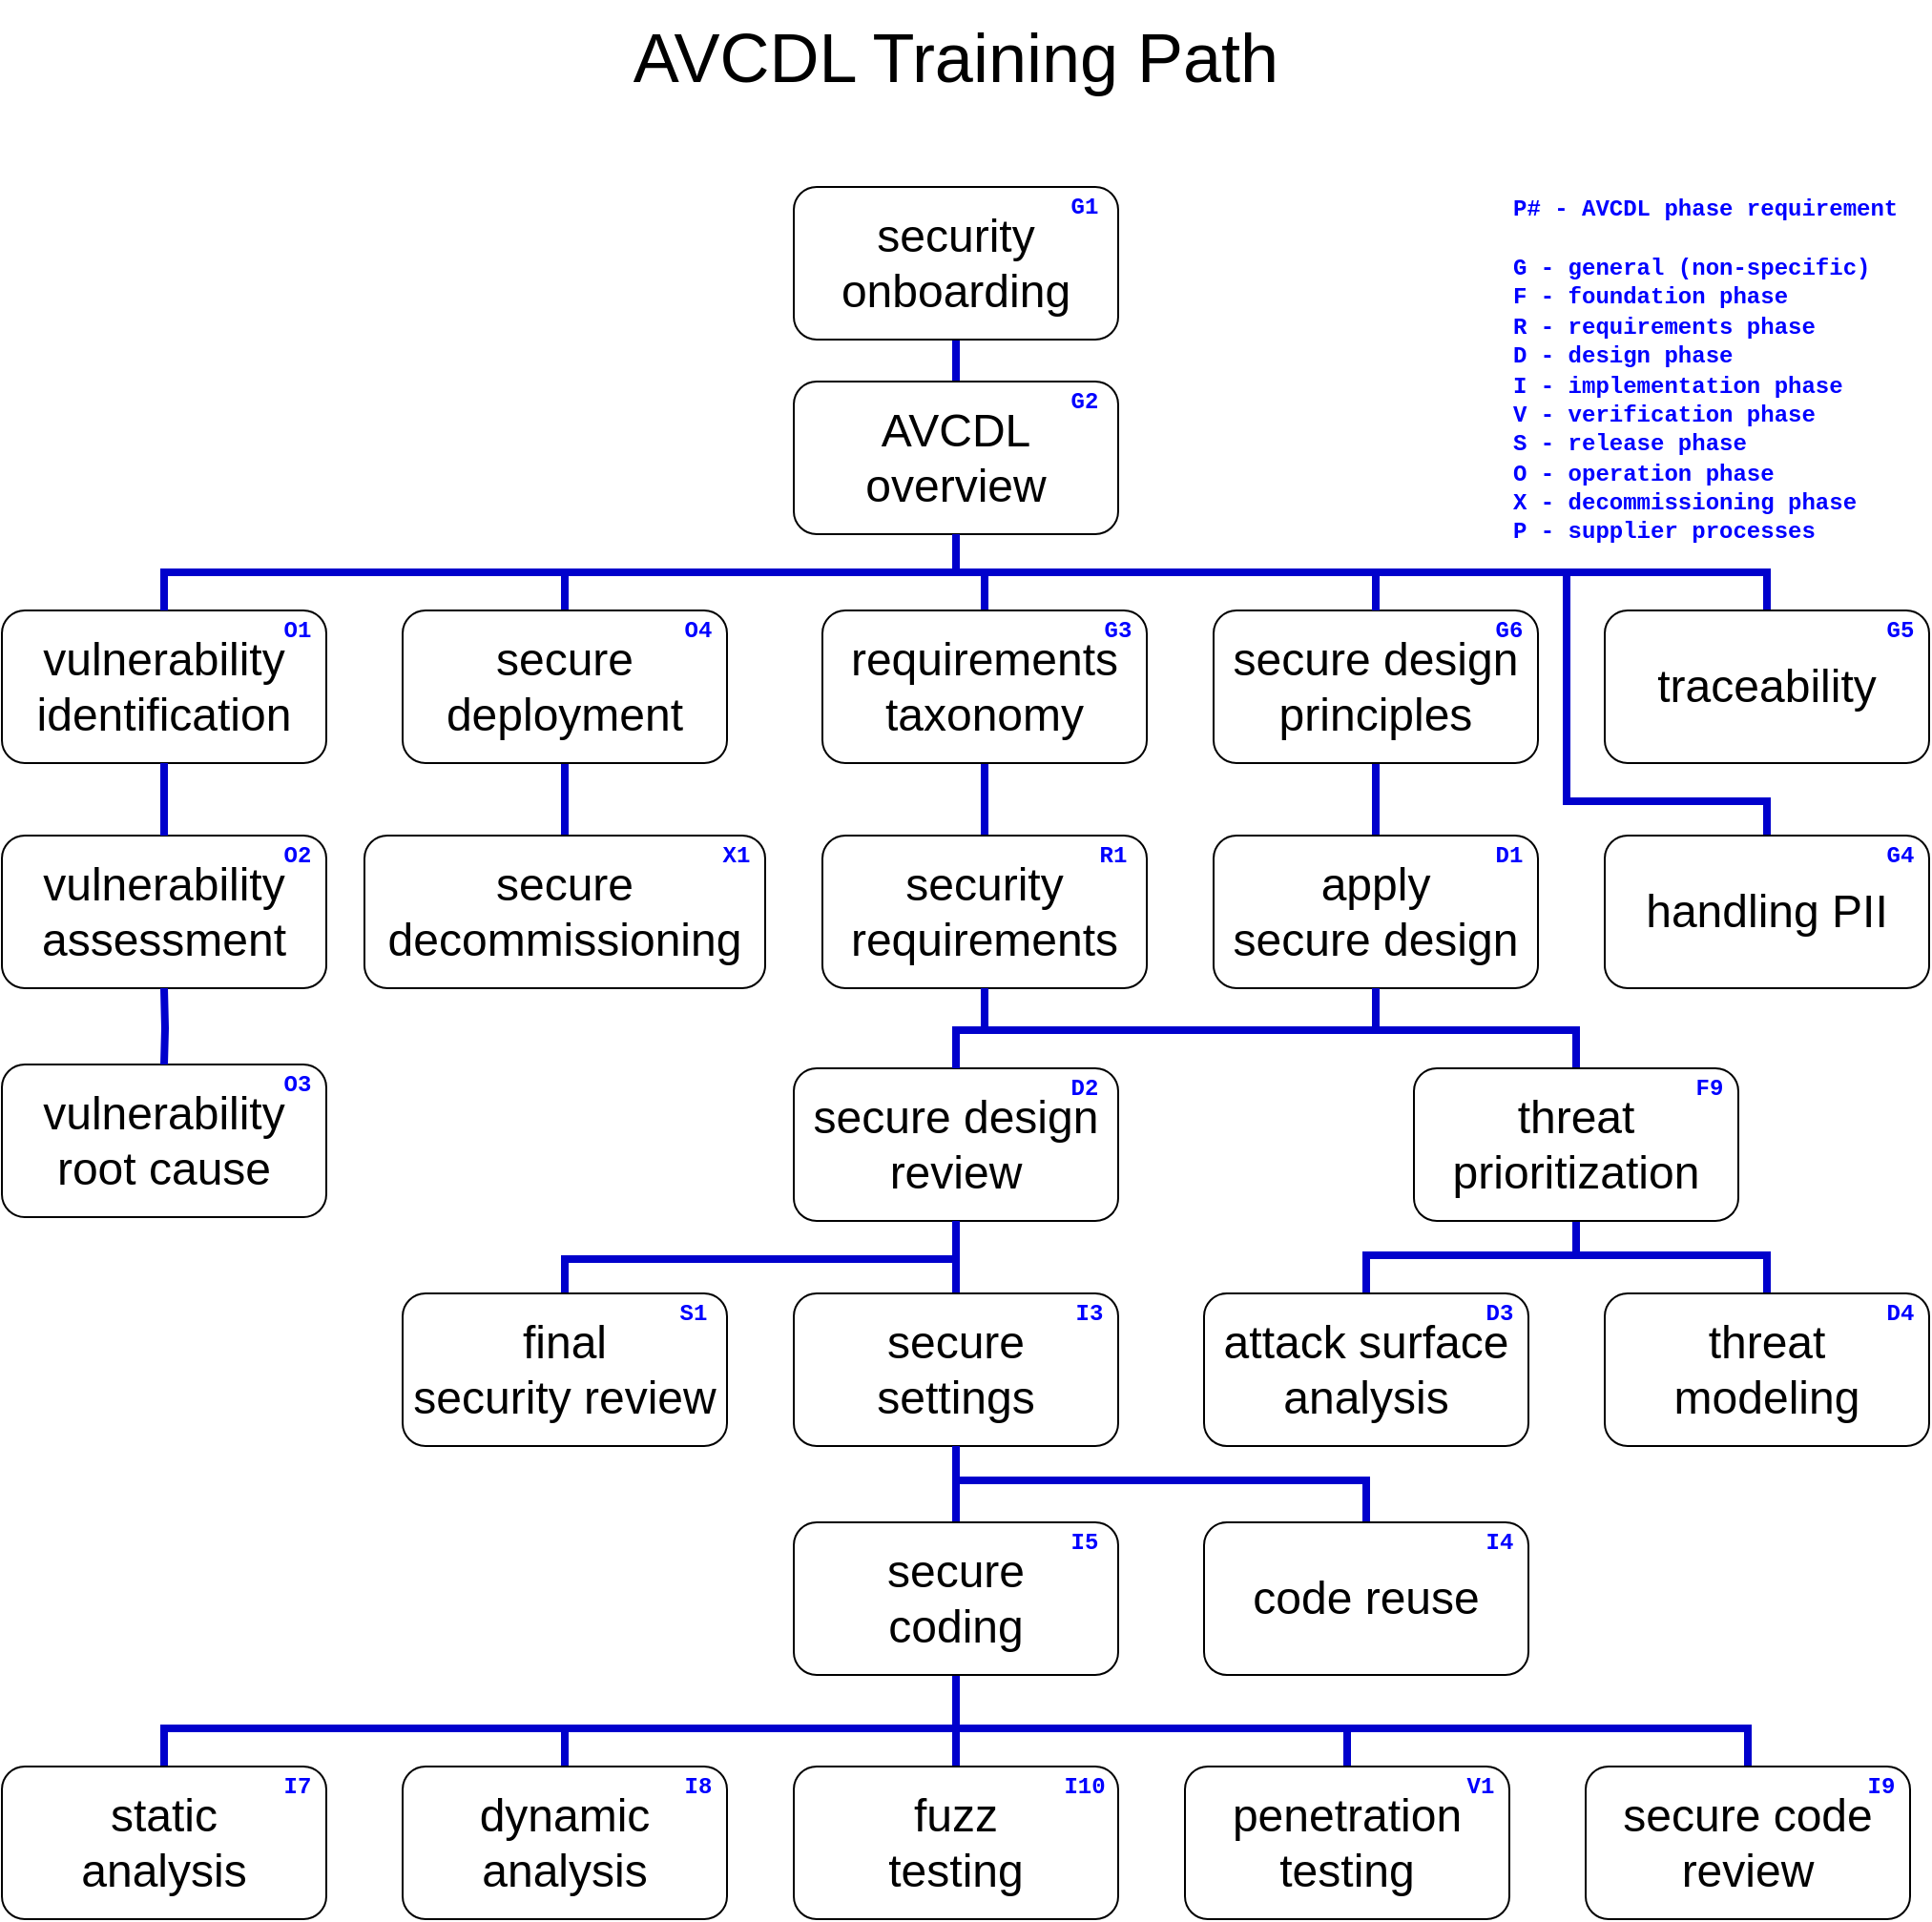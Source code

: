 <mxfile version="23.0.2" type="device" pages="3">
  <diagram id="gDJf0HXllgIqS87DOLP7" name="AVCDL - tall">
    <mxGraphModel dx="1808" dy="1128" grid="1" gridSize="10" guides="1" tooltips="1" connect="1" arrows="1" fold="1" page="0" pageScale="1" pageWidth="1100" pageHeight="850" math="0" shadow="0">
      <root>
        <mxCell id="0" />
        <mxCell id="1" value="path" parent="0" />
        <mxCell id="BhbOlNh4GPKEuo-rkWmM-4" style="edgeStyle=orthogonalEdgeStyle;rounded=0;orthogonalLoop=1;jettySize=auto;html=1;entryX=0.5;entryY=0;entryDx=0;entryDy=0;shadow=0;strokeWidth=4;strokeColor=#0000CC;endArrow=none;endFill=0;" parent="1" source="BhbOlNh4GPKEuo-rkWmM-1" target="BhbOlNh4GPKEuo-rkWmM-3" edge="1">
          <mxGeometry relative="1" as="geometry" />
        </mxCell>
        <mxCell id="BhbOlNh4GPKEuo-rkWmM-1" value="&lt;font style=&quot;font-size: 24px&quot;&gt;security onboarding&lt;/font&gt;" style="rounded=1;whiteSpace=wrap;html=1;fillColor=none;" parent="1" vertex="1">
          <mxGeometry x="445" y="128" width="170" height="80" as="geometry" />
        </mxCell>
        <mxCell id="BhbOlNh4GPKEuo-rkWmM-6" style="edgeStyle=orthogonalEdgeStyle;rounded=0;orthogonalLoop=1;jettySize=auto;html=1;exitX=0.5;exitY=1;exitDx=0;exitDy=0;entryX=0.5;entryY=0;entryDx=0;entryDy=0;shadow=0;strokeWidth=4;strokeColor=#0000CC;endArrow=none;endFill=0;" parent="1" source="BhbOlNh4GPKEuo-rkWmM-11" target="BhbOlNh4GPKEuo-rkWmM-5" edge="1">
          <mxGeometry relative="1" as="geometry">
            <Array as="points">
              <mxPoint x="545" y="448" />
              <mxPoint x="545" y="448" />
            </Array>
          </mxGeometry>
        </mxCell>
        <mxCell id="BhbOlNh4GPKEuo-rkWmM-8" style="edgeStyle=orthogonalEdgeStyle;rounded=0;orthogonalLoop=1;jettySize=auto;html=1;entryX=0.5;entryY=0;entryDx=0;entryDy=0;shadow=0;exitX=0.5;exitY=1;exitDx=0;exitDy=0;strokeWidth=4;strokeColor=#0000CC;endArrow=none;endFill=0;" parent="1" source="BhbOlNh4GPKEuo-rkWmM-3" target="BhbOlNh4GPKEuo-rkWmM-7" edge="1">
          <mxGeometry relative="1" as="geometry">
            <mxPoint x="530" y="310" as="sourcePoint" />
            <Array as="points">
              <mxPoint x="530" y="330" />
              <mxPoint x="955" y="330" />
            </Array>
          </mxGeometry>
        </mxCell>
        <mxCell id="BhbOlNh4GPKEuo-rkWmM-3" value="&lt;font style=&quot;font-size: 24px&quot;&gt;AVCDL overview&lt;/font&gt;" style="rounded=1;whiteSpace=wrap;html=1;fillColor=none;" parent="1" vertex="1">
          <mxGeometry x="445" y="230" width="170" height="80" as="geometry" />
        </mxCell>
        <mxCell id="BhbOlNh4GPKEuo-rkWmM-13" style="edgeStyle=orthogonalEdgeStyle;rounded=0;orthogonalLoop=1;jettySize=auto;html=1;exitX=0.5;exitY=1;exitDx=0;exitDy=0;entryX=0.5;entryY=0;entryDx=0;entryDy=0;shadow=0;strokeWidth=4;strokeColor=#0000CC;endArrow=none;endFill=0;" parent="1" source="BhbOlNh4GPKEuo-rkWmM-3" target="BhbOlNh4GPKEuo-rkWmM-11" edge="1">
          <mxGeometry relative="1" as="geometry">
            <Array as="points">
              <mxPoint x="530" y="330" />
              <mxPoint x="545" y="330" />
            </Array>
          </mxGeometry>
        </mxCell>
        <mxCell id="BhbOlNh4GPKEuo-rkWmM-5" value="&lt;font style=&quot;font-size: 24px&quot;&gt;security requirements&lt;/font&gt;" style="rounded=1;whiteSpace=wrap;html=1;fillColor=none;" parent="1" vertex="1">
          <mxGeometry x="460" y="468" width="170" height="80" as="geometry" />
        </mxCell>
        <mxCell id="BhbOlNh4GPKEuo-rkWmM-7" value="&lt;font style=&quot;font-size: 24px&quot;&gt;traceability&lt;/font&gt;" style="rounded=1;whiteSpace=wrap;html=1;fillColor=none;" parent="1" vertex="1">
          <mxGeometry x="870" y="350" width="170" height="80" as="geometry" />
        </mxCell>
        <mxCell id="BhbOlNh4GPKEuo-rkWmM-17" style="edgeStyle=orthogonalEdgeStyle;rounded=0;orthogonalLoop=1;jettySize=auto;html=1;entryX=0.5;entryY=0;entryDx=0;entryDy=0;shadow=0;strokeWidth=4;strokeColor=#0000CC;endArrow=none;endFill=0;" parent="1" source="BhbOlNh4GPKEuo-rkWmM-9" target="BhbOlNh4GPKEuo-rkWmM-15" edge="1">
          <mxGeometry relative="1" as="geometry" />
        </mxCell>
        <mxCell id="BhbOlNh4GPKEuo-rkWmM-18" style="edgeStyle=orthogonalEdgeStyle;rounded=0;orthogonalLoop=1;jettySize=auto;html=1;shadow=0;entryX=0.5;entryY=0;entryDx=0;entryDy=0;exitX=0.5;exitY=1;exitDx=0;exitDy=0;strokeWidth=4;strokeColor=#0000CC;endArrow=none;endFill=0;" parent="1" source="tl-9EKq-_dEBvFJHlvS9-1" target="BhbOlNh4GPKEuo-rkWmM-14" edge="1">
          <mxGeometry relative="1" as="geometry">
            <Array as="points">
              <mxPoint x="750" y="570" />
              <mxPoint x="855" y="570" />
            </Array>
            <mxPoint x="730" y="530" as="sourcePoint" />
          </mxGeometry>
        </mxCell>
        <mxCell id="BhbOlNh4GPKEuo-rkWmM-19" style="edgeStyle=orthogonalEdgeStyle;rounded=0;orthogonalLoop=1;jettySize=auto;html=1;shadow=0;entryX=0.5;entryY=0;entryDx=0;entryDy=0;exitX=0.5;exitY=1;exitDx=0;exitDy=0;strokeWidth=4;strokeColor=#0000CC;endArrow=none;endFill=0;" parent="1" source="BhbOlNh4GPKEuo-rkWmM-14" target="BhbOlNh4GPKEuo-rkWmM-16" edge="1">
          <mxGeometry relative="1" as="geometry">
            <Array as="points">
              <mxPoint x="855" y="688" />
              <mxPoint x="955" y="688" />
            </Array>
            <mxPoint x="1020" y="648" as="sourcePoint" />
          </mxGeometry>
        </mxCell>
        <mxCell id="BhbOlNh4GPKEuo-rkWmM-21" style="edgeStyle=orthogonalEdgeStyle;rounded=0;orthogonalLoop=1;jettySize=auto;html=1;shadow=0;entryX=0.5;entryY=0;entryDx=0;entryDy=0;exitX=0.5;exitY=1;exitDx=0;exitDy=0;strokeWidth=4;strokeColor=#0000CC;endArrow=none;endFill=0;" parent="1" source="BhbOlNh4GPKEuo-rkWmM-14" target="BhbOlNh4GPKEuo-rkWmM-20" edge="1">
          <mxGeometry relative="1" as="geometry">
            <Array as="points">
              <mxPoint x="855" y="688" />
              <mxPoint x="745" y="688" />
            </Array>
          </mxGeometry>
        </mxCell>
        <mxCell id="BhbOlNh4GPKEuo-rkWmM-9" value="&lt;span style=&quot;font-size: 24px&quot;&gt;secure design review&lt;/span&gt;" style="rounded=1;whiteSpace=wrap;html=1;fillColor=none;" parent="1" vertex="1">
          <mxGeometry x="445" y="590" width="170" height="80" as="geometry" />
        </mxCell>
        <mxCell id="BhbOlNh4GPKEuo-rkWmM-11" value="&lt;span style=&quot;font-size: 24px&quot;&gt;requirements taxonomy&lt;/span&gt;" style="rounded=1;whiteSpace=wrap;html=1;fillColor=none;" parent="1" vertex="1">
          <mxGeometry x="460" y="350" width="170" height="80" as="geometry" />
        </mxCell>
        <mxCell id="BhbOlNh4GPKEuo-rkWmM-10" style="edgeStyle=orthogonalEdgeStyle;rounded=0;orthogonalLoop=1;jettySize=auto;html=1;exitX=0.5;exitY=1;exitDx=0;exitDy=0;shadow=0;entryX=0.5;entryY=0;entryDx=0;entryDy=0;strokeWidth=4;strokeColor=#0000CC;endArrow=none;endFill=0;" parent="1" source="qbMYSEdbiw1AQHqBs3Nj-1" target="tl-9EKq-_dEBvFJHlvS9-1" edge="1">
          <mxGeometry relative="1" as="geometry">
            <mxPoint x="940" y="468" as="targetPoint" />
            <Array as="points">
              <mxPoint x="750" y="448" />
              <mxPoint x="750" y="448" />
            </Array>
          </mxGeometry>
        </mxCell>
        <mxCell id="BhbOlNh4GPKEuo-rkWmM-14" value="&lt;span style=&quot;font-size: 24px&quot;&gt;threat prioritization&lt;/span&gt;" style="rounded=1;whiteSpace=wrap;html=1;fillColor=none;" parent="1" vertex="1">
          <mxGeometry x="770" y="590" width="170" height="80" as="geometry" />
        </mxCell>
        <mxCell id="BhbOlNh4GPKEuo-rkWmM-61" style="edgeStyle=orthogonalEdgeStyle;rounded=0;orthogonalLoop=1;jettySize=auto;html=1;entryX=0.5;entryY=0;entryDx=0;entryDy=0;shadow=0;exitX=0.5;exitY=1;exitDx=0;exitDy=0;strokeWidth=4;strokeColor=#0000CC;endArrow=none;endFill=0;" parent="1" source="BhbOlNh4GPKEuo-rkWmM-15" target="BhbOlNh4GPKEuo-rkWmM-23" edge="1">
          <mxGeometry relative="1" as="geometry">
            <Array as="points">
              <mxPoint x="530" y="818" />
              <mxPoint x="530" y="818" />
            </Array>
          </mxGeometry>
        </mxCell>
        <mxCell id="BhbOlNh4GPKEuo-rkWmM-64" style="edgeStyle=orthogonalEdgeStyle;rounded=0;orthogonalLoop=1;jettySize=auto;html=1;shadow=0;entryX=0.5;entryY=0;entryDx=0;entryDy=0;exitX=0.5;exitY=1;exitDx=0;exitDy=0;strokeWidth=4;strokeColor=#0000CC;endArrow=none;endFill=0;" parent="1" source="BhbOlNh4GPKEuo-rkWmM-3" target="BhbOlNh4GPKEuo-rkWmM-22" edge="1">
          <mxGeometry relative="1" as="geometry">
            <Array as="points">
              <mxPoint x="530" y="330" />
              <mxPoint x="325" y="330" />
            </Array>
            <mxPoint x="320" y="308" as="sourcePoint" />
          </mxGeometry>
        </mxCell>
        <mxCell id="BhbOlNh4GPKEuo-rkWmM-15" value="&lt;font style=&quot;font-size: 24px&quot;&gt;secure&lt;br&gt;settings&lt;/font&gt;" style="rounded=1;whiteSpace=wrap;html=1;fillColor=none;" parent="1" vertex="1">
          <mxGeometry x="445" y="708" width="170" height="80" as="geometry" />
        </mxCell>
        <mxCell id="BhbOlNh4GPKEuo-rkWmM-16" value="&lt;font style=&quot;font-size: 24px&quot;&gt;threat&lt;br&gt;modeling&lt;/font&gt;" style="rounded=1;whiteSpace=wrap;html=1;fillColor=none;" parent="1" vertex="1">
          <mxGeometry x="870" y="708" width="170" height="80" as="geometry" />
        </mxCell>
        <mxCell id="BhbOlNh4GPKEuo-rkWmM-20" value="&lt;span style=&quot;font-size: 24px&quot;&gt;attack surface analysis&lt;/span&gt;" style="rounded=1;whiteSpace=wrap;html=1;fillColor=none;" parent="1" vertex="1">
          <mxGeometry x="660" y="708" width="170" height="80" as="geometry" />
        </mxCell>
        <mxCell id="BhbOlNh4GPKEuo-rkWmM-30" style="edgeStyle=orthogonalEdgeStyle;rounded=0;orthogonalLoop=1;jettySize=auto;html=1;entryX=0.5;entryY=0;entryDx=0;entryDy=0;shadow=0;strokeWidth=4;strokeColor=#0000CC;endArrow=none;endFill=0;" parent="1" source="BhbOlNh4GPKEuo-rkWmM-22" target="BhbOlNh4GPKEuo-rkWmM-29" edge="1">
          <mxGeometry relative="1" as="geometry" />
        </mxCell>
        <mxCell id="BhbOlNh4GPKEuo-rkWmM-22" value="&lt;span style=&quot;font-size: 24px&quot;&gt;secure deployment&lt;/span&gt;" style="rounded=1;whiteSpace=wrap;html=1;fillColor=none;" parent="1" vertex="1">
          <mxGeometry x="240" y="350" width="170" height="80" as="geometry" />
        </mxCell>
        <mxCell id="BhbOlNh4GPKEuo-rkWmM-33" style="edgeStyle=orthogonalEdgeStyle;rounded=0;orthogonalLoop=1;jettySize=auto;html=1;entryX=0.5;entryY=0;entryDx=0;entryDy=0;shadow=0;exitX=0.5;exitY=1;exitDx=0;exitDy=0;strokeWidth=4;strokeColor=#0000CC;endArrow=none;endFill=0;" parent="1" source="BhbOlNh4GPKEuo-rkWmM-23" target="BhbOlNh4GPKEuo-rkWmM-32" edge="1">
          <mxGeometry relative="1" as="geometry">
            <Array as="points">
              <mxPoint x="530" y="936" />
              <mxPoint x="115" y="936" />
            </Array>
          </mxGeometry>
        </mxCell>
        <mxCell id="BhbOlNh4GPKEuo-rkWmM-37" style="edgeStyle=orthogonalEdgeStyle;rounded=0;orthogonalLoop=1;jettySize=auto;html=1;entryX=0.5;entryY=0;entryDx=0;entryDy=0;shadow=0;exitX=0.5;exitY=1;exitDx=0;exitDy=0;strokeWidth=4;strokeColor=#0000CC;endArrow=none;endFill=0;" parent="1" source="BhbOlNh4GPKEuo-rkWmM-23" target="BhbOlNh4GPKEuo-rkWmM-34" edge="1">
          <mxGeometry relative="1" as="geometry">
            <Array as="points">
              <mxPoint x="530" y="936" />
              <mxPoint x="325" y="936" />
            </Array>
          </mxGeometry>
        </mxCell>
        <mxCell id="BhbOlNh4GPKEuo-rkWmM-38" style="edgeStyle=orthogonalEdgeStyle;rounded=0;orthogonalLoop=1;jettySize=auto;html=1;entryX=0.5;entryY=0;entryDx=0;entryDy=0;shadow=0;strokeWidth=4;strokeColor=#0000CC;endArrow=none;endFill=0;" parent="1" source="BhbOlNh4GPKEuo-rkWmM-23" target="BhbOlNh4GPKEuo-rkWmM-35" edge="1">
          <mxGeometry relative="1" as="geometry">
            <Array as="points">
              <mxPoint x="530" y="948" />
              <mxPoint x="530" y="948" />
            </Array>
          </mxGeometry>
        </mxCell>
        <mxCell id="BhbOlNh4GPKEuo-rkWmM-39" style="edgeStyle=orthogonalEdgeStyle;rounded=0;orthogonalLoop=1;jettySize=auto;html=1;entryX=0.5;entryY=0;entryDx=0;entryDy=0;shadow=0;exitX=0.5;exitY=1;exitDx=0;exitDy=0;strokeWidth=4;strokeColor=#0000CC;endArrow=none;endFill=0;" parent="1" source="BhbOlNh4GPKEuo-rkWmM-23" target="BhbOlNh4GPKEuo-rkWmM-36" edge="1">
          <mxGeometry relative="1" as="geometry">
            <Array as="points">
              <mxPoint x="530" y="936" />
              <mxPoint x="735" y="936" />
            </Array>
          </mxGeometry>
        </mxCell>
        <mxCell id="BhbOlNh4GPKEuo-rkWmM-40" style="edgeStyle=orthogonalEdgeStyle;rounded=0;orthogonalLoop=1;jettySize=auto;html=1;shadow=0;entryX=0.5;entryY=0;entryDx=0;entryDy=0;exitX=0.5;exitY=1;exitDx=0;exitDy=0;strokeWidth=4;strokeColor=#0000CC;endArrow=none;endFill=0;" parent="1" source="BhbOlNh4GPKEuo-rkWmM-23" target="BhbOlNh4GPKEuo-rkWmM-25" edge="1">
          <mxGeometry relative="1" as="geometry">
            <Array as="points">
              <mxPoint x="530" y="936" />
              <mxPoint x="945" y="936" />
            </Array>
          </mxGeometry>
        </mxCell>
        <mxCell id="BhbOlNh4GPKEuo-rkWmM-23" value="&lt;font style=&quot;font-size: 24px&quot;&gt;secure&lt;br&gt;coding&lt;/font&gt;" style="rounded=1;whiteSpace=wrap;html=1;fillColor=none;" parent="1" vertex="1">
          <mxGeometry x="445" y="828" width="170" height="80" as="geometry" />
        </mxCell>
        <mxCell id="BhbOlNh4GPKEuo-rkWmM-63" style="edgeStyle=orthogonalEdgeStyle;rounded=0;orthogonalLoop=1;jettySize=auto;html=1;entryX=0.5;entryY=1;entryDx=0;entryDy=0;shadow=0;exitX=0.5;exitY=0;exitDx=0;exitDy=0;strokeWidth=4;strokeColor=#0000CC;endArrow=none;endFill=0;" parent="1" source="BhbOlNh4GPKEuo-rkWmM-24" target="BhbOlNh4GPKEuo-rkWmM-15" edge="1">
          <mxGeometry relative="1" as="geometry">
            <Array as="points">
              <mxPoint x="745" y="806" />
              <mxPoint x="530" y="806" />
            </Array>
          </mxGeometry>
        </mxCell>
        <mxCell id="BhbOlNh4GPKEuo-rkWmM-24" value="&lt;span style=&quot;font-size: 24px&quot;&gt;code reuse&lt;/span&gt;" style="rounded=1;whiteSpace=wrap;html=1;fillColor=none;" parent="1" vertex="1">
          <mxGeometry x="660" y="828" width="170" height="80" as="geometry" />
        </mxCell>
        <mxCell id="BhbOlNh4GPKEuo-rkWmM-25" value="&lt;span style=&quot;font-size: 24px&quot;&gt;secure code review&lt;/span&gt;" style="rounded=1;whiteSpace=wrap;html=1;fillColor=none;" parent="1" vertex="1">
          <mxGeometry x="860" y="956" width="170" height="80" as="geometry" />
        </mxCell>
        <mxCell id="BhbOlNh4GPKEuo-rkWmM-29" value="&lt;span style=&quot;font-size: 24px&quot;&gt;secure decommissioning&lt;/span&gt;" style="rounded=1;whiteSpace=wrap;html=1;fillColor=none;" parent="1" vertex="1">
          <mxGeometry x="220" y="468" width="210" height="80" as="geometry" />
        </mxCell>
        <mxCell id="BhbOlNh4GPKEuo-rkWmM-32" value="&lt;span style=&quot;font-size: 24px&quot;&gt;static&lt;br&gt;analysis&lt;/span&gt;" style="rounded=1;whiteSpace=wrap;html=1;fillColor=none;" parent="1" vertex="1">
          <mxGeometry x="30" y="956" width="170" height="80" as="geometry" />
        </mxCell>
        <mxCell id="BhbOlNh4GPKEuo-rkWmM-34" value="&lt;span style=&quot;font-size: 24px&quot;&gt;dynamic analysis&lt;/span&gt;" style="rounded=1;whiteSpace=wrap;html=1;fillColor=none;" parent="1" vertex="1">
          <mxGeometry x="240" y="956" width="170" height="80" as="geometry" />
        </mxCell>
        <mxCell id="BhbOlNh4GPKEuo-rkWmM-35" value="&lt;span style=&quot;font-size: 24px&quot;&gt;fuzz&lt;br&gt;testing&lt;br&gt;&lt;/span&gt;" style="rounded=1;whiteSpace=wrap;html=1;fillColor=none;" parent="1" vertex="1">
          <mxGeometry x="445" y="956" width="170" height="80" as="geometry" />
        </mxCell>
        <mxCell id="BhbOlNh4GPKEuo-rkWmM-36" value="&lt;span style=&quot;font-size: 24px&quot;&gt;penetration testing&lt;/span&gt;" style="rounded=1;whiteSpace=wrap;html=1;fillColor=none;" parent="1" vertex="1">
          <mxGeometry x="650" y="956" width="170" height="80" as="geometry" />
        </mxCell>
        <mxCell id="BhbOlNh4GPKEuo-rkWmM-41" value="&lt;font face=&quot;Courier New&quot; color=&quot;#0000ff&quot;&gt;&lt;b&gt;G1&lt;/b&gt;&lt;/font&gt;" style="text;html=1;strokeColor=none;fillColor=none;align=center;verticalAlign=middle;whiteSpace=wrap;rounded=0;" parent="1" vertex="1">
          <mxGeometry x="580" y="128" width="35" height="20" as="geometry" />
        </mxCell>
        <mxCell id="BhbOlNh4GPKEuo-rkWmM-42" value="&lt;font face=&quot;Courier New&quot; color=&quot;#0000ff&quot;&gt;&lt;b&gt;G2&lt;/b&gt;&lt;/font&gt;" style="text;html=1;strokeColor=none;fillColor=none;align=center;verticalAlign=middle;whiteSpace=wrap;rounded=0;" parent="1" vertex="1">
          <mxGeometry x="580" y="230" width="35" height="20" as="geometry" />
        </mxCell>
        <mxCell id="BhbOlNh4GPKEuo-rkWmM-43" value="&lt;font face=&quot;Courier New&quot; color=&quot;#0000ff&quot;&gt;&lt;b&gt;D2&lt;/b&gt;&lt;/font&gt;" style="text;html=1;strokeColor=none;fillColor=none;align=center;verticalAlign=middle;whiteSpace=wrap;rounded=0;" parent="1" vertex="1">
          <mxGeometry x="580" y="590" width="35" height="20" as="geometry" />
        </mxCell>
        <mxCell id="BhbOlNh4GPKEuo-rkWmM-44" value="&lt;font face=&quot;Courier New&quot; color=&quot;#0000ff&quot;&gt;&lt;b&gt;R1&lt;/b&gt;&lt;/font&gt;" style="text;html=1;strokeColor=none;fillColor=none;align=center;verticalAlign=middle;whiteSpace=wrap;rounded=0;" parent="1" vertex="1">
          <mxGeometry x="595" y="468" width="35" height="20" as="geometry" />
        </mxCell>
        <mxCell id="BhbOlNh4GPKEuo-rkWmM-45" value="&lt;font face=&quot;Courier New&quot; color=&quot;#0000ff&quot;&gt;&lt;b&gt;I3&lt;/b&gt;&lt;/font&gt;" style="text;html=1;strokeColor=none;fillColor=none;align=center;verticalAlign=middle;whiteSpace=wrap;rounded=0;" parent="1" vertex="1">
          <mxGeometry x="585" y="708" width="30" height="20" as="geometry" />
        </mxCell>
        <mxCell id="BhbOlNh4GPKEuo-rkWmM-46" value="&lt;font face=&quot;Courier New&quot; color=&quot;#0000ff&quot;&gt;&lt;b&gt;I5&lt;/b&gt;&lt;/font&gt;" style="text;html=1;strokeColor=none;fillColor=none;align=center;verticalAlign=middle;whiteSpace=wrap;rounded=0;strokeWidth=4;" parent="1" vertex="1">
          <mxGeometry x="580" y="828" width="35" height="20" as="geometry" />
        </mxCell>
        <mxCell id="BhbOlNh4GPKEuo-rkWmM-47" value="&lt;font face=&quot;Courier New&quot; color=&quot;#0000ff&quot;&gt;&lt;b&gt;I8&lt;/b&gt;&lt;/font&gt;" style="text;html=1;strokeColor=none;fillColor=none;align=center;verticalAlign=middle;whiteSpace=wrap;rounded=0;" parent="1" vertex="1">
          <mxGeometry x="380" y="956" width="30" height="20" as="geometry" />
        </mxCell>
        <mxCell id="BhbOlNh4GPKEuo-rkWmM-48" value="&lt;font face=&quot;Courier New&quot; color=&quot;#0000ff&quot;&gt;&lt;b&gt;G3&lt;/b&gt;&lt;/font&gt;" style="text;html=1;strokeColor=none;fillColor=none;align=center;verticalAlign=middle;whiteSpace=wrap;rounded=0;" parent="1" vertex="1">
          <mxGeometry x="600" y="350" width="30" height="20" as="geometry" />
        </mxCell>
        <mxCell id="BhbOlNh4GPKEuo-rkWmM-49" value="&lt;font face=&quot;Courier New&quot; color=&quot;#0000ff&quot;&gt;&lt;b&gt;F9&lt;/b&gt;&lt;/font&gt;" style="text;html=1;strokeColor=none;fillColor=none;align=center;verticalAlign=middle;whiteSpace=wrap;rounded=0;" parent="1" vertex="1">
          <mxGeometry x="910" y="590" width="30" height="20" as="geometry" />
        </mxCell>
        <mxCell id="BhbOlNh4GPKEuo-rkWmM-50" value="&lt;font face=&quot;Courier New&quot; color=&quot;#0000ff&quot;&gt;&lt;b&gt;I7&lt;/b&gt;&lt;/font&gt;" style="text;html=1;strokeColor=none;fillColor=none;align=center;verticalAlign=middle;whiteSpace=wrap;rounded=0;" parent="1" vertex="1">
          <mxGeometry x="170" y="956" width="30" height="20" as="geometry" />
        </mxCell>
        <mxCell id="BhbOlNh4GPKEuo-rkWmM-51" value="&lt;font face=&quot;Courier New&quot; color=&quot;#0000ff&quot;&gt;&lt;b&gt;G5&lt;/b&gt;&lt;/font&gt;" style="text;html=1;strokeColor=none;fillColor=none;align=center;verticalAlign=middle;whiteSpace=wrap;rounded=0;" parent="1" vertex="1">
          <mxGeometry x="1010" y="350" width="30" height="20" as="geometry" />
        </mxCell>
        <mxCell id="BhbOlNh4GPKEuo-rkWmM-52" value="&lt;font face=&quot;Courier New&quot; color=&quot;#0000ff&quot;&gt;&lt;b&gt;D4&lt;/b&gt;&lt;/font&gt;" style="text;html=1;strokeColor=none;fillColor=none;align=center;verticalAlign=middle;whiteSpace=wrap;rounded=0;" parent="1" vertex="1">
          <mxGeometry x="1010" y="708" width="30" height="20" as="geometry" />
        </mxCell>
        <mxCell id="BhbOlNh4GPKEuo-rkWmM-53" value="&lt;font face=&quot;Courier New&quot; color=&quot;#0000ff&quot;&gt;&lt;b&gt;I4&lt;/b&gt;&lt;/font&gt;" style="text;html=1;strokeColor=none;fillColor=none;align=center;verticalAlign=middle;whiteSpace=wrap;rounded=0;strokeWidth=4;" parent="1" vertex="1">
          <mxGeometry x="800" y="828" width="30" height="20" as="geometry" />
        </mxCell>
        <mxCell id="BhbOlNh4GPKEuo-rkWmM-54" value="&lt;font face=&quot;Courier New&quot; color=&quot;#0000ff&quot;&gt;&lt;b&gt;I10&lt;/b&gt;&lt;/font&gt;" style="text;html=1;strokeColor=none;fillColor=none;align=center;verticalAlign=middle;whiteSpace=wrap;rounded=0;" parent="1" vertex="1">
          <mxGeometry x="580" y="956" width="35" height="20" as="geometry" />
        </mxCell>
        <mxCell id="BhbOlNh4GPKEuo-rkWmM-55" value="&lt;font face=&quot;Courier New&quot; color=&quot;#0000ff&quot;&gt;&lt;b&gt;D3&lt;/b&gt;&lt;/font&gt;" style="text;html=1;strokeColor=none;fillColor=none;align=center;verticalAlign=middle;whiteSpace=wrap;rounded=0;" parent="1" vertex="1">
          <mxGeometry x="800" y="708" width="30" height="20" as="geometry" />
        </mxCell>
        <mxCell id="BhbOlNh4GPKEuo-rkWmM-56" value="&lt;font face=&quot;Courier New&quot; color=&quot;#0000ff&quot;&gt;&lt;b&gt;V1&lt;/b&gt;&lt;/font&gt;" style="text;html=1;strokeColor=none;fillColor=none;align=center;verticalAlign=middle;whiteSpace=wrap;rounded=0;" parent="1" vertex="1">
          <mxGeometry x="790" y="956" width="30" height="20" as="geometry" />
        </mxCell>
        <mxCell id="BhbOlNh4GPKEuo-rkWmM-57" value="&lt;font face=&quot;Courier New&quot; color=&quot;#0000ff&quot;&gt;&lt;b&gt;I9&lt;/b&gt;&lt;/font&gt;" style="text;html=1;strokeColor=none;fillColor=none;align=center;verticalAlign=middle;whiteSpace=wrap;rounded=0;" parent="1" vertex="1">
          <mxGeometry x="1000" y="956" width="30" height="20" as="geometry" />
        </mxCell>
        <mxCell id="BhbOlNh4GPKEuo-rkWmM-58" value="&lt;font face=&quot;Courier New&quot; color=&quot;#0000ff&quot;&gt;&lt;b&gt;O4&lt;/b&gt;&lt;/font&gt;" style="text;html=1;strokeColor=none;fillColor=none;align=center;verticalAlign=middle;whiteSpace=wrap;rounded=0;" parent="1" vertex="1">
          <mxGeometry x="380" y="350" width="30" height="20" as="geometry" />
        </mxCell>
        <mxCell id="BhbOlNh4GPKEuo-rkWmM-59" value="&lt;font face=&quot;Courier New&quot; color=&quot;#0000ff&quot;&gt;&lt;b&gt;X1&lt;/b&gt;&lt;/font&gt;" style="text;html=1;strokeColor=none;fillColor=none;align=center;verticalAlign=middle;whiteSpace=wrap;rounded=0;" parent="1" vertex="1">
          <mxGeometry x="400" y="468" width="30" height="20" as="geometry" />
        </mxCell>
        <mxCell id="qbMYSEdbiw1AQHqBs3Nj-1" value="&lt;span style=&quot;font-size: 24px&quot;&gt;secure design principles&lt;/span&gt;" style="rounded=1;whiteSpace=wrap;html=1;fillColor=none;" parent="1" vertex="1">
          <mxGeometry x="665" y="350" width="170" height="80" as="geometry" />
        </mxCell>
        <mxCell id="qbMYSEdbiw1AQHqBs3Nj-2" value="&lt;font face=&quot;Courier New&quot; color=&quot;#0000ff&quot;&gt;&lt;b&gt;G6&lt;/b&gt;&lt;/font&gt;" style="text;html=1;strokeColor=none;fillColor=none;align=center;verticalAlign=middle;whiteSpace=wrap;rounded=0;" parent="1" vertex="1">
          <mxGeometry x="805" y="350" width="30" height="20" as="geometry" />
        </mxCell>
        <mxCell id="qbMYSEdbiw1AQHqBs3Nj-3" style="edgeStyle=orthogonalEdgeStyle;rounded=0;orthogonalLoop=1;jettySize=auto;html=1;entryX=0.5;entryY=0;entryDx=0;entryDy=0;shadow=0;strokeWidth=4;strokeColor=#0000CC;endArrow=none;endFill=0;" parent="1" target="qbMYSEdbiw1AQHqBs3Nj-1" edge="1">
          <mxGeometry relative="1" as="geometry">
            <mxPoint x="528" y="328" as="sourcePoint" />
            <mxPoint x="322.5" y="339" as="targetPoint" />
            <Array as="points">
              <mxPoint x="528" y="330" />
              <mxPoint x="750" y="330" />
            </Array>
          </mxGeometry>
        </mxCell>
        <mxCell id="qbMYSEdbiw1AQHqBs3Nj-4" style="edgeStyle=orthogonalEdgeStyle;rounded=0;orthogonalLoop=1;jettySize=auto;html=1;shadow=0;entryX=0.5;entryY=0;entryDx=0;entryDy=0;exitX=0.5;exitY=1;exitDx=0;exitDy=0;strokeWidth=4;strokeColor=#0000CC;endArrow=none;endFill=0;" parent="1" source="BhbOlNh4GPKEuo-rkWmM-5" target="BhbOlNh4GPKEuo-rkWmM-9" edge="1">
          <mxGeometry relative="1" as="geometry">
            <mxPoint x="580" y="530" as="sourcePoint" />
            <mxPoint x="630" y="578" as="targetPoint" />
            <Array as="points">
              <mxPoint x="545" y="570" />
              <mxPoint x="530" y="570" />
            </Array>
          </mxGeometry>
        </mxCell>
        <mxCell id="tl-9EKq-_dEBvFJHlvS9-1" value="&lt;span style=&quot;font-size: 24px&quot;&gt;apply&lt;br&gt;secure design&lt;/span&gt;" style="rounded=1;whiteSpace=wrap;html=1;fillColor=none;" parent="1" vertex="1">
          <mxGeometry x="665" y="468" width="170" height="80" as="geometry" />
        </mxCell>
        <mxCell id="tl-9EKq-_dEBvFJHlvS9-2" value="&lt;font face=&quot;Courier New&quot; color=&quot;#0000ff&quot;&gt;&lt;b&gt;D1&lt;/b&gt;&lt;/font&gt;" style="text;html=1;strokeColor=none;fillColor=none;align=center;verticalAlign=middle;whiteSpace=wrap;rounded=0;" parent="1" vertex="1">
          <mxGeometry x="805" y="468" width="30" height="20" as="geometry" />
        </mxCell>
        <mxCell id="tl-9EKq-_dEBvFJHlvS9-3" style="edgeStyle=orthogonalEdgeStyle;rounded=0;orthogonalLoop=1;jettySize=auto;html=1;shadow=0;entryX=0.5;entryY=0;entryDx=0;entryDy=0;exitX=0.5;exitY=1;exitDx=0;exitDy=0;strokeWidth=4;strokeColor=#0000CC;endArrow=none;endFill=0;" parent="1" source="tl-9EKq-_dEBvFJHlvS9-1" target="BhbOlNh4GPKEuo-rkWmM-9" edge="1">
          <mxGeometry relative="1" as="geometry">
            <mxPoint x="650" y="568" as="sourcePoint" />
            <mxPoint x="745" y="610" as="targetPoint" />
            <Array as="points">
              <mxPoint x="750" y="570" />
              <mxPoint x="530" y="570" />
            </Array>
          </mxGeometry>
        </mxCell>
        <mxCell id="tl-9EKq-_dEBvFJHlvS9-4" value="&lt;span style=&quot;font-size: 24px&quot;&gt;vulnerability identification&lt;/span&gt;" style="rounded=1;whiteSpace=wrap;html=1;fillColor=none;" parent="1" vertex="1">
          <mxGeometry x="30" y="350" width="170" height="80" as="geometry" />
        </mxCell>
        <mxCell id="tl-9EKq-_dEBvFJHlvS9-5" value="&lt;font face=&quot;Courier New&quot; color=&quot;#0000ff&quot;&gt;&lt;b&gt;O1&lt;/b&gt;&lt;/font&gt;" style="text;html=1;strokeColor=none;fillColor=none;align=center;verticalAlign=middle;whiteSpace=wrap;rounded=0;" parent="1" vertex="1">
          <mxGeometry x="170" y="350" width="30" height="20" as="geometry" />
        </mxCell>
        <mxCell id="tl-9EKq-_dEBvFJHlvS9-6" value="&lt;span style=&quot;font-size: 24px&quot;&gt;vulnerability assessment&lt;/span&gt;" style="rounded=1;whiteSpace=wrap;html=1;fillColor=none;" parent="1" vertex="1">
          <mxGeometry x="30" y="468" width="170" height="80" as="geometry" />
        </mxCell>
        <mxCell id="tl-9EKq-_dEBvFJHlvS9-7" value="&lt;font face=&quot;Courier New&quot; color=&quot;#0000ff&quot;&gt;&lt;b&gt;O2&lt;/b&gt;&lt;/font&gt;" style="text;html=1;strokeColor=none;fillColor=none;align=center;verticalAlign=middle;whiteSpace=wrap;rounded=0;" parent="1" vertex="1">
          <mxGeometry x="170" y="468" width="30" height="20" as="geometry" />
        </mxCell>
        <mxCell id="tl-9EKq-_dEBvFJHlvS9-8" value="&lt;span style=&quot;font-size: 24px&quot;&gt;vulnerability root cause&lt;/span&gt;" style="rounded=1;whiteSpace=wrap;html=1;fillColor=none;" parent="1" vertex="1">
          <mxGeometry x="30" y="588" width="170" height="80" as="geometry" />
        </mxCell>
        <mxCell id="tl-9EKq-_dEBvFJHlvS9-9" value="&lt;font face=&quot;Courier New&quot; color=&quot;#0000ff&quot;&gt;&lt;b&gt;O3&lt;/b&gt;&lt;/font&gt;" style="text;html=1;strokeColor=none;fillColor=none;align=center;verticalAlign=middle;whiteSpace=wrap;rounded=0;" parent="1" vertex="1">
          <mxGeometry x="170" y="588" width="30" height="20" as="geometry" />
        </mxCell>
        <mxCell id="tl-9EKq-_dEBvFJHlvS9-10" style="edgeStyle=orthogonalEdgeStyle;rounded=0;orthogonalLoop=1;jettySize=auto;html=1;shadow=0;entryX=0.5;entryY=0;entryDx=0;entryDy=0;strokeWidth=4;strokeColor=#0000CC;endArrow=none;endFill=0;" parent="1" target="tl-9EKq-_dEBvFJHlvS9-4" edge="1">
          <mxGeometry relative="1" as="geometry">
            <Array as="points">
              <mxPoint x="530" y="330" />
              <mxPoint x="115" y="330" />
            </Array>
            <mxPoint x="530" y="310" as="sourcePoint" />
            <mxPoint x="145" y="360" as="targetPoint" />
          </mxGeometry>
        </mxCell>
        <mxCell id="tl-9EKq-_dEBvFJHlvS9-11" style="edgeStyle=orthogonalEdgeStyle;rounded=0;orthogonalLoop=1;jettySize=auto;html=1;shadow=0;exitX=0.5;exitY=1;exitDx=0;exitDy=0;entryX=0.5;entryY=0;entryDx=0;entryDy=0;strokeWidth=4;strokeColor=#0000CC;endArrow=none;endFill=0;" parent="1" source="BhbOlNh4GPKEuo-rkWmM-9" target="tl-9EKq-_dEBvFJHlvS9-14" edge="1">
          <mxGeometry relative="1" as="geometry">
            <Array as="points">
              <mxPoint x="530" y="690" />
              <mxPoint x="325" y="690" />
            </Array>
            <mxPoint x="380" y="610" as="sourcePoint" />
            <mxPoint x="320" y="710" as="targetPoint" />
          </mxGeometry>
        </mxCell>
        <mxCell id="tl-9EKq-_dEBvFJHlvS9-12" style="edgeStyle=orthogonalEdgeStyle;rounded=0;orthogonalLoop=1;jettySize=auto;html=1;entryX=0.5;entryY=0;entryDx=0;entryDy=0;shadow=0;exitX=0.5;exitY=1;exitDx=0;exitDy=0;strokeWidth=4;strokeColor=#0000CC;endArrow=none;endFill=0;" parent="1" source="tl-9EKq-_dEBvFJHlvS9-4" target="tl-9EKq-_dEBvFJHlvS9-6" edge="1">
          <mxGeometry relative="1" as="geometry">
            <mxPoint x="114.889" y="430" as="sourcePoint" />
            <mxPoint x="114.83" y="468" as="targetPoint" />
          </mxGeometry>
        </mxCell>
        <mxCell id="tl-9EKq-_dEBvFJHlvS9-13" style="edgeStyle=orthogonalEdgeStyle;rounded=0;orthogonalLoop=1;jettySize=auto;html=1;entryX=0.5;entryY=0;entryDx=0;entryDy=0;shadow=0;strokeWidth=4;strokeColor=#0000CC;endArrow=none;endFill=0;" parent="1" target="tl-9EKq-_dEBvFJHlvS9-8" edge="1">
          <mxGeometry relative="1" as="geometry">
            <mxPoint x="115" y="548" as="sourcePoint" />
            <mxPoint x="114.83" y="586" as="targetPoint" />
          </mxGeometry>
        </mxCell>
        <mxCell id="tl-9EKq-_dEBvFJHlvS9-14" value="&lt;span style=&quot;font-size: 24px&quot;&gt;final&lt;br&gt;security review&lt;/span&gt;" style="rounded=1;whiteSpace=wrap;html=1;fillColor=none;" parent="1" vertex="1">
          <mxGeometry x="240" y="708" width="170" height="80" as="geometry" />
        </mxCell>
        <mxCell id="tl-9EKq-_dEBvFJHlvS9-15" value="&lt;font face=&quot;Courier New&quot; color=&quot;#0000ff&quot;&gt;&lt;b&gt;S1&lt;/b&gt;&lt;/font&gt;" style="text;html=1;strokeColor=none;fillColor=none;align=center;verticalAlign=middle;whiteSpace=wrap;rounded=0;" parent="1" vertex="1">
          <mxGeometry x="375" y="708" width="35" height="20" as="geometry" />
        </mxCell>
        <mxCell id="Fb_Uu1VS1NnCAnf3sNc8-1" style="edgeStyle=orthogonalEdgeStyle;rounded=0;orthogonalLoop=1;jettySize=auto;html=1;entryX=0.5;entryY=0;entryDx=0;entryDy=0;shadow=0;exitX=0.5;exitY=1;exitDx=0;exitDy=0;strokeWidth=4;strokeColor=#0000CC;endArrow=none;endFill=0;" parent="1" source="BhbOlNh4GPKEuo-rkWmM-3" target="Fb_Uu1VS1NnCAnf3sNc8-2" edge="1">
          <mxGeometry relative="1" as="geometry">
            <mxPoint x="530" y="428" as="sourcePoint" />
            <Array as="points">
              <mxPoint x="530" y="330" />
              <mxPoint x="850" y="330" />
              <mxPoint x="850" y="450" />
              <mxPoint x="955" y="450" />
            </Array>
          </mxGeometry>
        </mxCell>
        <mxCell id="Fb_Uu1VS1NnCAnf3sNc8-2" value="&lt;font style=&quot;font-size: 24px&quot;&gt;handling PII&lt;/font&gt;" style="rounded=1;whiteSpace=wrap;html=1;fillColor=none;" parent="1" vertex="1">
          <mxGeometry x="870" y="468" width="170" height="80" as="geometry" />
        </mxCell>
        <mxCell id="Fb_Uu1VS1NnCAnf3sNc8-3" value="&lt;font face=&quot;Courier New&quot; color=&quot;#0000ff&quot;&gt;&lt;b&gt;G4&lt;/b&gt;&lt;/font&gt;" style="text;html=1;strokeColor=none;fillColor=none;align=center;verticalAlign=middle;whiteSpace=wrap;rounded=0;" parent="1" vertex="1">
          <mxGeometry x="1010" y="468" width="30" height="20" as="geometry" />
        </mxCell>
        <mxCell id="fEdhG4IBfGTA1tJZrK0B-2" value="key" parent="0" />
        <mxCell id="fEdhG4IBfGTA1tJZrK0B-3" value="&lt;font face=&quot;Courier New&quot; color=&quot;#0000ff&quot;&gt;&lt;b&gt;P# - AVCDL phase requirement&lt;br&gt;&lt;br&gt;G - general (non-specific)&lt;br&gt;F - foundation phase&lt;br&gt;R - requirements phase&lt;br&gt;D - design phase&lt;br&gt;I - implementation phase&lt;br&gt;V - verification phase&lt;br&gt;S - release phase&lt;br&gt;O - operation phase&lt;br&gt;X - decommissioning phase&lt;br&gt;P - supplier processes&lt;br&gt;&lt;/b&gt;&lt;/font&gt;" style="text;html=1;strokeColor=none;fillColor=none;align=left;verticalAlign=middle;whiteSpace=wrap;rounded=0;" parent="fEdhG4IBfGTA1tJZrK0B-2" vertex="1">
          <mxGeometry x="820" y="128" width="220" height="192" as="geometry" />
        </mxCell>
        <mxCell id="fEdhG4IBfGTA1tJZrK0B-1" value="title" style="" parent="0" />
        <mxCell id="fEdhG4IBfGTA1tJZrK0B-4" value="&lt;font style=&quot;font-size: 36px&quot;&gt;AVCDL Training Path&lt;/font&gt;" style="text;html=1;strokeColor=none;fillColor=none;align=center;verticalAlign=middle;whiteSpace=wrap;rounded=0;" parent="fEdhG4IBfGTA1tJZrK0B-1" vertex="1">
          <mxGeometry x="335" y="30" width="390" height="60" as="geometry" />
        </mxCell>
      </root>
    </mxGraphModel>
  </diagram>
  <diagram name="AVCDL - wide" id="AdHCt2gzZ2RibslG2QEm">
    <mxGraphModel dx="1808" dy="1128" grid="1" gridSize="10" guides="1" tooltips="1" connect="1" arrows="0" fold="1" page="0" pageScale="1" pageWidth="1100" pageHeight="850" math="0" shadow="0">
      <root>
        <mxCell id="ZoczRQmbuxxEKbM9NMY1-0" />
        <mxCell id="ZoczRQmbuxxEKbM9NMY1-1" value="path" style="locked=1;" parent="ZoczRQmbuxxEKbM9NMY1-0" />
        <mxCell id="ZoczRQmbuxxEKbM9NMY1-4" style="edgeStyle=orthogonalEdgeStyle;rounded=0;orthogonalLoop=1;jettySize=auto;html=1;exitX=0.5;exitY=1;exitDx=0;exitDy=0;entryX=0.5;entryY=0;entryDx=0;entryDy=0;shadow=0;strokeWidth=4;strokeColor=#0000CC;endArrow=none;endFill=0;" parent="ZoczRQmbuxxEKbM9NMY1-1" source="ZoczRQmbuxxEKbM9NMY1-15" target="ZoczRQmbuxxEKbM9NMY1-8" edge="1">
          <mxGeometry relative="1" as="geometry">
            <Array as="points">
              <mxPoint x="530" y="448" />
              <mxPoint x="530" y="448" />
            </Array>
          </mxGeometry>
        </mxCell>
        <mxCell id="ZoczRQmbuxxEKbM9NMY1-5" style="edgeStyle=orthogonalEdgeStyle;rounded=0;orthogonalLoop=1;jettySize=auto;html=1;entryX=0.5;entryY=0;entryDx=0;entryDy=0;shadow=0;exitX=0.5;exitY=1;exitDx=0;exitDy=0;strokeWidth=4;strokeColor=#0000CC;endArrow=none;endFill=0;" parent="ZoczRQmbuxxEKbM9NMY1-1" source="ZoczRQmbuxxEKbM9NMY1-6" target="ZoczRQmbuxxEKbM9NMY1-9" edge="1">
          <mxGeometry relative="1" as="geometry">
            <mxPoint x="530" y="310" as="sourcePoint" />
            <Array as="points">
              <mxPoint x="625" y="330" />
              <mxPoint x="1135" y="330" />
            </Array>
          </mxGeometry>
        </mxCell>
        <mxCell id="ZoczRQmbuxxEKbM9NMY1-6" value="&lt;font style=&quot;font-size: 24px&quot;&gt;AVCDL overview&lt;/font&gt;" style="rounded=1;whiteSpace=wrap;html=1;fillColor=none;" parent="ZoczRQmbuxxEKbM9NMY1-1" vertex="1">
          <mxGeometry x="540" y="230" width="170" height="80" as="geometry" />
        </mxCell>
        <mxCell id="ZoczRQmbuxxEKbM9NMY1-7" style="edgeStyle=orthogonalEdgeStyle;rounded=0;orthogonalLoop=1;jettySize=auto;html=1;exitX=0.5;exitY=1;exitDx=0;exitDy=0;entryX=0.5;entryY=0;entryDx=0;entryDy=0;shadow=0;strokeWidth=4;strokeColor=#0000CC;endArrow=none;endFill=0;" parent="ZoczRQmbuxxEKbM9NMY1-1" source="ZoczRQmbuxxEKbM9NMY1-6" target="ZoczRQmbuxxEKbM9NMY1-15" edge="1">
          <mxGeometry relative="1" as="geometry">
            <Array as="points">
              <mxPoint x="625" y="330" />
              <mxPoint x="530" y="330" />
            </Array>
          </mxGeometry>
        </mxCell>
        <mxCell id="ZoczRQmbuxxEKbM9NMY1-8" value="&lt;font style=&quot;font-size: 24px&quot;&gt;security requirements&lt;/font&gt;" style="rounded=1;whiteSpace=wrap;html=1;fillColor=none;" parent="ZoczRQmbuxxEKbM9NMY1-1" vertex="1">
          <mxGeometry x="445" y="468" width="170" height="80" as="geometry" />
        </mxCell>
        <mxCell id="ZoczRQmbuxxEKbM9NMY1-9" value="&lt;font style=&quot;font-size: 24px&quot;&gt;traceability&lt;/font&gt;" style="rounded=1;whiteSpace=wrap;html=1;fillColor=none;" parent="ZoczRQmbuxxEKbM9NMY1-1" vertex="1">
          <mxGeometry x="1050" y="350" width="170" height="80" as="geometry" />
        </mxCell>
        <mxCell id="ZoczRQmbuxxEKbM9NMY1-10" style="edgeStyle=orthogonalEdgeStyle;rounded=0;orthogonalLoop=1;jettySize=auto;html=1;entryX=0.5;entryY=0;entryDx=0;entryDy=0;shadow=0;strokeWidth=4;strokeColor=#0000CC;endArrow=none;endFill=0;exitX=0.5;exitY=1;exitDx=0;exitDy=0;" parent="ZoczRQmbuxxEKbM9NMY1-1" source="ZoczRQmbuxxEKbM9NMY1-8" target="ZoczRQmbuxxEKbM9NMY1-20" edge="1">
          <mxGeometry relative="1" as="geometry">
            <Array as="points">
              <mxPoint x="530" y="570" />
              <mxPoint x="630" y="570" />
              <mxPoint x="630" y="600" />
              <mxPoint x="330" y="600" />
              <mxPoint x="330" y="630" />
              <mxPoint x="425" y="630" />
            </Array>
          </mxGeometry>
        </mxCell>
        <mxCell id="ZoczRQmbuxxEKbM9NMY1-11" style="edgeStyle=orthogonalEdgeStyle;rounded=0;orthogonalLoop=1;jettySize=auto;html=1;shadow=0;entryX=0.5;entryY=0;entryDx=0;entryDy=0;exitX=0.5;exitY=1;exitDx=0;exitDy=0;strokeWidth=4;strokeColor=#0000CC;endArrow=none;endFill=0;" parent="ZoczRQmbuxxEKbM9NMY1-1" source="ZoczRQmbuxxEKbM9NMY1-6" target="ZoczRQmbuxxEKbM9NMY1-17" edge="1">
          <mxGeometry relative="1" as="geometry">
            <Array as="points">
              <mxPoint x="625" y="330" />
              <mxPoint x="935" y="330" />
            </Array>
            <mxPoint x="730" y="530" as="sourcePoint" />
          </mxGeometry>
        </mxCell>
        <mxCell id="ZoczRQmbuxxEKbM9NMY1-12" style="edgeStyle=orthogonalEdgeStyle;rounded=0;orthogonalLoop=1;jettySize=auto;html=1;shadow=0;exitX=0.5;exitY=1;exitDx=0;exitDy=0;strokeWidth=4;strokeColor=#0000CC;endArrow=none;endFill=0;entryX=0.5;entryY=0;entryDx=0;entryDy=0;" parent="ZoczRQmbuxxEKbM9NMY1-1" source="ZoczRQmbuxxEKbM9NMY1-17" target="ZoczRQmbuxxEKbM9NMY1-22" edge="1">
          <mxGeometry relative="1" as="geometry">
            <Array as="points">
              <mxPoint x="935" y="600" />
              <mxPoint x="780" y="600" />
              <mxPoint x="780" y="630" />
              <mxPoint x="625" y="630" />
            </Array>
            <mxPoint x="1020" y="648" as="sourcePoint" />
            <mxPoint x="890" y="530" as="targetPoint" />
          </mxGeometry>
        </mxCell>
        <mxCell id="ZoczRQmbuxxEKbM9NMY1-14" value="&lt;span style=&quot;font-size: 24px&quot;&gt;secure design review&lt;/span&gt;" style="rounded=1;whiteSpace=wrap;html=1;fillColor=none;" parent="ZoczRQmbuxxEKbM9NMY1-1" vertex="1">
          <mxGeometry x="140" y="650" width="170" height="80" as="geometry" />
        </mxCell>
        <mxCell id="ZoczRQmbuxxEKbM9NMY1-15" value="&lt;span style=&quot;font-size: 24px&quot;&gt;requirements taxonomy&lt;/span&gt;" style="rounded=1;whiteSpace=wrap;html=1;fillColor=none;" parent="ZoczRQmbuxxEKbM9NMY1-1" vertex="1">
          <mxGeometry x="445" y="350" width="170" height="80" as="geometry" />
        </mxCell>
        <mxCell id="ZoczRQmbuxxEKbM9NMY1-16" style="edgeStyle=orthogonalEdgeStyle;rounded=0;orthogonalLoop=1;jettySize=auto;html=1;exitX=0.5;exitY=1;exitDx=0;exitDy=0;shadow=0;entryX=0.5;entryY=0;entryDx=0;entryDy=0;strokeWidth=4;strokeColor=#0000CC;endArrow=none;endFill=0;" parent="ZoczRQmbuxxEKbM9NMY1-1" source="ZoczRQmbuxxEKbM9NMY1-58" target="ZoczRQmbuxxEKbM9NMY1-62" edge="1">
          <mxGeometry relative="1" as="geometry">
            <mxPoint x="925" y="468" as="targetPoint" />
            <Array as="points">
              <mxPoint x="735" y="448" />
              <mxPoint x="735" y="448" />
            </Array>
          </mxGeometry>
        </mxCell>
        <mxCell id="ZoczRQmbuxxEKbM9NMY1-17" value="&lt;span style=&quot;font-size: 24px&quot;&gt;threat prioritization&lt;/span&gt;" style="rounded=1;whiteSpace=wrap;html=1;fillColor=none;" parent="ZoczRQmbuxxEKbM9NMY1-1" vertex="1">
          <mxGeometry x="850" y="350" width="170" height="80" as="geometry" />
        </mxCell>
        <mxCell id="ZoczRQmbuxxEKbM9NMY1-18" style="edgeStyle=orthogonalEdgeStyle;rounded=0;orthogonalLoop=1;jettySize=auto;html=1;entryX=0.5;entryY=0;entryDx=0;entryDy=0;shadow=0;exitX=0.5;exitY=1;exitDx=0;exitDy=0;strokeWidth=4;strokeColor=#0000CC;endArrow=none;endFill=0;" parent="ZoczRQmbuxxEKbM9NMY1-1" source="ZoczRQmbuxxEKbM9NMY1-20" target="ZoczRQmbuxxEKbM9NMY1-30" edge="1">
          <mxGeometry relative="1" as="geometry">
            <Array as="points">
              <mxPoint x="425" y="753" />
              <mxPoint x="520" y="753" />
            </Array>
          </mxGeometry>
        </mxCell>
        <mxCell id="ZoczRQmbuxxEKbM9NMY1-19" style="edgeStyle=orthogonalEdgeStyle;rounded=0;orthogonalLoop=1;jettySize=auto;html=1;shadow=0;entryX=0.5;entryY=0;entryDx=0;entryDy=0;exitX=0.5;exitY=1;exitDx=0;exitDy=0;strokeWidth=4;strokeColor=#0000CC;endArrow=none;endFill=0;" parent="ZoczRQmbuxxEKbM9NMY1-1" source="ZoczRQmbuxxEKbM9NMY1-6" target="ZoczRQmbuxxEKbM9NMY1-24" edge="1">
          <mxGeometry relative="1" as="geometry">
            <Array as="points">
              <mxPoint x="625" y="330" />
              <mxPoint x="325" y="330" />
            </Array>
            <mxPoint x="320" y="308" as="sourcePoint" />
          </mxGeometry>
        </mxCell>
        <mxCell id="ZoczRQmbuxxEKbM9NMY1-20" value="&lt;font style=&quot;font-size: 24px&quot;&gt;secure&lt;br&gt;settings&lt;/font&gt;" style="rounded=1;whiteSpace=wrap;html=1;fillColor=none;" parent="ZoczRQmbuxxEKbM9NMY1-1" vertex="1">
          <mxGeometry x="340" y="651" width="170" height="80" as="geometry" />
        </mxCell>
        <mxCell id="ZoczRQmbuxxEKbM9NMY1-21" value="&lt;font style=&quot;font-size: 24px&quot;&gt;threat&lt;br&gt;modeling&lt;/font&gt;" style="rounded=1;whiteSpace=wrap;html=1;fillColor=none;" parent="ZoczRQmbuxxEKbM9NMY1-1" vertex="1">
          <mxGeometry x="740" y="650" width="170" height="80" as="geometry" />
        </mxCell>
        <mxCell id="ZoczRQmbuxxEKbM9NMY1-22" value="&lt;span style=&quot;font-size: 24px&quot;&gt;attack surface analysis&lt;/span&gt;" style="rounded=1;whiteSpace=wrap;html=1;fillColor=none;" parent="ZoczRQmbuxxEKbM9NMY1-1" vertex="1">
          <mxGeometry x="540" y="650" width="170" height="80" as="geometry" />
        </mxCell>
        <mxCell id="ZoczRQmbuxxEKbM9NMY1-23" style="edgeStyle=orthogonalEdgeStyle;rounded=0;orthogonalLoop=1;jettySize=auto;html=1;entryX=0.5;entryY=0;entryDx=0;entryDy=0;shadow=0;strokeWidth=4;strokeColor=#0000CC;endArrow=none;endFill=0;" parent="ZoczRQmbuxxEKbM9NMY1-1" source="ZoczRQmbuxxEKbM9NMY1-24" target="ZoczRQmbuxxEKbM9NMY1-34" edge="1">
          <mxGeometry relative="1" as="geometry">
            <Array as="points">
              <mxPoint x="325" y="450" />
              <mxPoint x="225" y="450" />
            </Array>
          </mxGeometry>
        </mxCell>
        <mxCell id="ZoczRQmbuxxEKbM9NMY1-24" value="&lt;span style=&quot;font-size: 24px&quot;&gt;secure deployment&lt;/span&gt;" style="rounded=1;whiteSpace=wrap;html=1;fillColor=none;" parent="ZoczRQmbuxxEKbM9NMY1-1" vertex="1">
          <mxGeometry x="240" y="350" width="170" height="80" as="geometry" />
        </mxCell>
        <mxCell id="ZoczRQmbuxxEKbM9NMY1-25" style="edgeStyle=orthogonalEdgeStyle;rounded=0;orthogonalLoop=1;jettySize=auto;html=1;entryX=0.5;entryY=0;entryDx=0;entryDy=0;shadow=0;exitX=0.5;exitY=1;exitDx=0;exitDy=0;strokeWidth=4;strokeColor=#0000CC;endArrow=none;endFill=0;" parent="ZoczRQmbuxxEKbM9NMY1-1" source="ZoczRQmbuxxEKbM9NMY1-30" target="ZoczRQmbuxxEKbM9NMY1-35" edge="1">
          <mxGeometry relative="1" as="geometry">
            <Array as="points">
              <mxPoint x="520" y="880" />
              <mxPoint x="415" y="880" />
            </Array>
          </mxGeometry>
        </mxCell>
        <mxCell id="ZoczRQmbuxxEKbM9NMY1-26" style="edgeStyle=orthogonalEdgeStyle;rounded=0;orthogonalLoop=1;jettySize=auto;html=1;entryX=0.5;entryY=0;entryDx=0;entryDy=0;shadow=0;exitX=0.5;exitY=1;exitDx=0;exitDy=0;strokeWidth=4;strokeColor=#0000CC;endArrow=none;endFill=0;" parent="ZoczRQmbuxxEKbM9NMY1-1" source="ZoczRQmbuxxEKbM9NMY1-30" target="ZoczRQmbuxxEKbM9NMY1-36" edge="1">
          <mxGeometry relative="1" as="geometry">
            <Array as="points">
              <mxPoint x="520" y="880" />
              <mxPoint x="625" y="880" />
            </Array>
          </mxGeometry>
        </mxCell>
        <mxCell id="ZoczRQmbuxxEKbM9NMY1-27" style="edgeStyle=orthogonalEdgeStyle;rounded=0;orthogonalLoop=1;jettySize=auto;html=1;entryX=0.5;entryY=0;entryDx=0;entryDy=0;shadow=0;strokeWidth=4;strokeColor=#0000CC;endArrow=none;endFill=0;" parent="ZoczRQmbuxxEKbM9NMY1-1" source="ZoczRQmbuxxEKbM9NMY1-30" target="ZoczRQmbuxxEKbM9NMY1-37" edge="1">
          <mxGeometry relative="1" as="geometry">
            <Array as="points">
              <mxPoint x="520" y="880" />
              <mxPoint x="830" y="880" />
            </Array>
          </mxGeometry>
        </mxCell>
        <mxCell id="ZoczRQmbuxxEKbM9NMY1-28" style="edgeStyle=orthogonalEdgeStyle;rounded=0;orthogonalLoop=1;jettySize=auto;html=1;entryX=0.5;entryY=0;entryDx=0;entryDy=0;shadow=0;exitX=0.5;exitY=1;exitDx=0;exitDy=0;strokeWidth=4;strokeColor=#0000CC;endArrow=none;endFill=0;" parent="ZoczRQmbuxxEKbM9NMY1-1" source="ZoczRQmbuxxEKbM9NMY1-17" target="ZoczRQmbuxxEKbM9NMY1-38" edge="1">
          <mxGeometry relative="1" as="geometry">
            <Array as="points">
              <mxPoint x="935" y="600" />
              <mxPoint x="1045" y="600" />
            </Array>
          </mxGeometry>
        </mxCell>
        <mxCell id="ZoczRQmbuxxEKbM9NMY1-29" style="edgeStyle=orthogonalEdgeStyle;rounded=0;orthogonalLoop=1;jettySize=auto;html=1;shadow=0;entryX=0.5;entryY=0;entryDx=0;entryDy=0;exitX=0.5;exitY=1;exitDx=0;exitDy=0;strokeWidth=4;strokeColor=#0000CC;endArrow=none;endFill=0;" parent="ZoczRQmbuxxEKbM9NMY1-1" source="ZoczRQmbuxxEKbM9NMY1-30" target="ZoczRQmbuxxEKbM9NMY1-33" edge="1">
          <mxGeometry relative="1" as="geometry">
            <Array as="points">
              <mxPoint x="520" y="880" />
              <mxPoint x="1035" y="880" />
            </Array>
          </mxGeometry>
        </mxCell>
        <mxCell id="ZoczRQmbuxxEKbM9NMY1-30" value="&lt;font style=&quot;font-size: 24px&quot;&gt;secure&lt;br&gt;coding&lt;/font&gt;" style="rounded=1;whiteSpace=wrap;html=1;fillColor=none;" parent="ZoczRQmbuxxEKbM9NMY1-1" vertex="1">
          <mxGeometry x="435" y="773" width="170" height="80" as="geometry" />
        </mxCell>
        <mxCell id="ZoczRQmbuxxEKbM9NMY1-31" style="edgeStyle=orthogonalEdgeStyle;rounded=0;orthogonalLoop=1;jettySize=auto;html=1;entryX=0.5;entryY=1;entryDx=0;entryDy=0;shadow=0;exitX=0.5;exitY=0;exitDx=0;exitDy=0;strokeWidth=4;strokeColor=#0000CC;endArrow=none;endFill=0;" parent="ZoczRQmbuxxEKbM9NMY1-1" source="ZoczRQmbuxxEKbM9NMY1-32" target="ZoczRQmbuxxEKbM9NMY1-20" edge="1">
          <mxGeometry relative="1" as="geometry">
            <Array as="points">
              <mxPoint x="315" y="753" />
              <mxPoint x="425" y="753" />
            </Array>
          </mxGeometry>
        </mxCell>
        <mxCell id="ZoczRQmbuxxEKbM9NMY1-32" value="&lt;span style=&quot;font-size: 24px&quot;&gt;code reuse&lt;/span&gt;" style="rounded=1;whiteSpace=wrap;html=1;fillColor=none;" parent="ZoczRQmbuxxEKbM9NMY1-1" vertex="1">
          <mxGeometry x="230" y="773" width="170" height="80" as="geometry" />
        </mxCell>
        <mxCell id="ZoczRQmbuxxEKbM9NMY1-33" value="&lt;span style=&quot;font-size: 24px&quot;&gt;secure code review&lt;/span&gt;" style="rounded=1;whiteSpace=wrap;html=1;fillColor=none;" parent="ZoczRQmbuxxEKbM9NMY1-1" vertex="1">
          <mxGeometry x="950" y="903" width="170" height="80" as="geometry" />
        </mxCell>
        <mxCell id="ZoczRQmbuxxEKbM9NMY1-34" value="&lt;span style=&quot;font-size: 24px&quot;&gt;secure decommissioning&lt;/span&gt;" style="rounded=1;whiteSpace=wrap;html=1;fillColor=none;" parent="ZoczRQmbuxxEKbM9NMY1-1" vertex="1">
          <mxGeometry x="120" y="468" width="210" height="80" as="geometry" />
        </mxCell>
        <mxCell id="ZoczRQmbuxxEKbM9NMY1-35" value="&lt;span style=&quot;font-size: 24px&quot;&gt;static&lt;br&gt;analysis&lt;/span&gt;" style="rounded=1;whiteSpace=wrap;html=1;fillColor=none;" parent="ZoczRQmbuxxEKbM9NMY1-1" vertex="1">
          <mxGeometry x="330" y="903" width="170" height="80" as="geometry" />
        </mxCell>
        <mxCell id="ZoczRQmbuxxEKbM9NMY1-36" value="&lt;span style=&quot;font-size: 24px&quot;&gt;dynamic analysis&lt;/span&gt;" style="rounded=1;whiteSpace=wrap;html=1;fillColor=none;" parent="ZoczRQmbuxxEKbM9NMY1-1" vertex="1">
          <mxGeometry x="540" y="903" width="170" height="80" as="geometry" />
        </mxCell>
        <mxCell id="ZoczRQmbuxxEKbM9NMY1-37" value="&lt;span style=&quot;font-size: 24px&quot;&gt;fuzz&lt;br&gt;testing&lt;br&gt;&lt;/span&gt;" style="rounded=1;whiteSpace=wrap;html=1;fillColor=none;" parent="ZoczRQmbuxxEKbM9NMY1-1" vertex="1">
          <mxGeometry x="745" y="903" width="170" height="80" as="geometry" />
        </mxCell>
        <mxCell id="ZoczRQmbuxxEKbM9NMY1-38" value="&lt;span style=&quot;font-size: 24px&quot;&gt;penetration testing&lt;/span&gt;" style="rounded=1;whiteSpace=wrap;html=1;fillColor=none;" parent="ZoczRQmbuxxEKbM9NMY1-1" vertex="1">
          <mxGeometry x="960" y="650" width="170" height="80" as="geometry" />
        </mxCell>
        <mxCell id="ZoczRQmbuxxEKbM9NMY1-40" value="&lt;font face=&quot;Courier New&quot; color=&quot;#0000ff&quot;&gt;&lt;b&gt;G2&lt;/b&gt;&lt;/font&gt;" style="text;html=1;strokeColor=none;fillColor=none;align=center;verticalAlign=middle;whiteSpace=wrap;rounded=0;" parent="ZoczRQmbuxxEKbM9NMY1-1" vertex="1">
          <mxGeometry x="675" y="230" width="35" height="20" as="geometry" />
        </mxCell>
        <mxCell id="ZoczRQmbuxxEKbM9NMY1-41" value="&lt;font face=&quot;Courier New&quot; color=&quot;#0000ff&quot;&gt;&lt;b&gt;D2&lt;/b&gt;&lt;/font&gt;" style="text;html=1;strokeColor=none;fillColor=none;align=center;verticalAlign=middle;whiteSpace=wrap;rounded=0;" parent="ZoczRQmbuxxEKbM9NMY1-1" vertex="1">
          <mxGeometry x="275" y="650" width="35" height="20" as="geometry" />
        </mxCell>
        <mxCell id="ZoczRQmbuxxEKbM9NMY1-42" value="&lt;font face=&quot;Courier New&quot; color=&quot;#0000ff&quot;&gt;&lt;b&gt;R1&lt;/b&gt;&lt;/font&gt;" style="text;html=1;strokeColor=none;fillColor=none;align=center;verticalAlign=middle;whiteSpace=wrap;rounded=0;" parent="ZoczRQmbuxxEKbM9NMY1-1" vertex="1">
          <mxGeometry x="580" y="468" width="35" height="20" as="geometry" />
        </mxCell>
        <mxCell id="ZoczRQmbuxxEKbM9NMY1-43" value="&lt;font face=&quot;Courier New&quot; color=&quot;#0000ff&quot;&gt;&lt;b&gt;I3&lt;/b&gt;&lt;/font&gt;" style="text;html=1;strokeColor=none;fillColor=none;align=center;verticalAlign=middle;whiteSpace=wrap;rounded=0;" parent="ZoczRQmbuxxEKbM9NMY1-1" vertex="1">
          <mxGeometry x="480" y="651" width="30" height="20" as="geometry" />
        </mxCell>
        <mxCell id="ZoczRQmbuxxEKbM9NMY1-44" value="&lt;font face=&quot;Courier New&quot; color=&quot;#0000ff&quot;&gt;&lt;b&gt;I5&lt;/b&gt;&lt;/font&gt;" style="text;html=1;strokeColor=none;fillColor=none;align=center;verticalAlign=middle;whiteSpace=wrap;rounded=0;strokeWidth=4;" parent="ZoczRQmbuxxEKbM9NMY1-1" vertex="1">
          <mxGeometry x="570" y="773" width="35" height="20" as="geometry" />
        </mxCell>
        <mxCell id="ZoczRQmbuxxEKbM9NMY1-45" value="&lt;font face=&quot;Courier New&quot; color=&quot;#0000ff&quot;&gt;&lt;b&gt;I8&lt;/b&gt;&lt;/font&gt;" style="text;html=1;strokeColor=none;fillColor=none;align=center;verticalAlign=middle;whiteSpace=wrap;rounded=0;" parent="ZoczRQmbuxxEKbM9NMY1-1" vertex="1">
          <mxGeometry x="680" y="903" width="30" height="20" as="geometry" />
        </mxCell>
        <mxCell id="ZoczRQmbuxxEKbM9NMY1-46" value="&lt;font face=&quot;Courier New&quot; color=&quot;#0000ff&quot;&gt;&lt;b&gt;G3&lt;/b&gt;&lt;/font&gt;" style="text;html=1;strokeColor=none;fillColor=none;align=center;verticalAlign=middle;whiteSpace=wrap;rounded=0;" parent="ZoczRQmbuxxEKbM9NMY1-1" vertex="1">
          <mxGeometry x="585" y="350" width="30" height="20" as="geometry" />
        </mxCell>
        <mxCell id="ZoczRQmbuxxEKbM9NMY1-47" value="&lt;font face=&quot;Courier New&quot; color=&quot;#0000ff&quot;&gt;&lt;b&gt;F9&lt;/b&gt;&lt;/font&gt;" style="text;html=1;strokeColor=none;fillColor=none;align=center;verticalAlign=middle;whiteSpace=wrap;rounded=0;" parent="ZoczRQmbuxxEKbM9NMY1-1" vertex="1">
          <mxGeometry x="990" y="350" width="30" height="20" as="geometry" />
        </mxCell>
        <mxCell id="ZoczRQmbuxxEKbM9NMY1-48" value="&lt;font face=&quot;Courier New&quot; color=&quot;#0000ff&quot;&gt;&lt;b&gt;I7&lt;/b&gt;&lt;/font&gt;" style="text;html=1;strokeColor=none;fillColor=none;align=center;verticalAlign=middle;whiteSpace=wrap;rounded=0;" parent="ZoczRQmbuxxEKbM9NMY1-1" vertex="1">
          <mxGeometry x="470" y="903" width="30" height="20" as="geometry" />
        </mxCell>
        <mxCell id="ZoczRQmbuxxEKbM9NMY1-49" value="&lt;font face=&quot;Courier New&quot; color=&quot;#0000ff&quot;&gt;&lt;b&gt;G5&lt;/b&gt;&lt;/font&gt;" style="text;html=1;strokeColor=none;fillColor=none;align=center;verticalAlign=middle;whiteSpace=wrap;rounded=0;" parent="ZoczRQmbuxxEKbM9NMY1-1" vertex="1">
          <mxGeometry x="170" y="350" width="30" height="20" as="geometry" />
        </mxCell>
        <mxCell id="ZoczRQmbuxxEKbM9NMY1-50" value="&lt;font face=&quot;Courier New&quot; color=&quot;#0000ff&quot;&gt;&lt;b&gt;D4&lt;/b&gt;&lt;/font&gt;" style="text;html=1;strokeColor=none;fillColor=none;align=center;verticalAlign=middle;whiteSpace=wrap;rounded=0;" parent="ZoczRQmbuxxEKbM9NMY1-1" vertex="1">
          <mxGeometry x="880" y="650" width="30" height="20" as="geometry" />
        </mxCell>
        <mxCell id="ZoczRQmbuxxEKbM9NMY1-51" value="&lt;font face=&quot;Courier New&quot; color=&quot;#0000ff&quot;&gt;&lt;b&gt;I4&lt;/b&gt;&lt;/font&gt;" style="text;html=1;strokeColor=none;fillColor=none;align=center;verticalAlign=middle;whiteSpace=wrap;rounded=0;strokeWidth=4;" parent="ZoczRQmbuxxEKbM9NMY1-1" vertex="1">
          <mxGeometry x="370" y="773" width="30" height="20" as="geometry" />
        </mxCell>
        <mxCell id="ZoczRQmbuxxEKbM9NMY1-52" value="&lt;font face=&quot;Courier New&quot; color=&quot;#0000ff&quot;&gt;&lt;b&gt;I10&lt;/b&gt;&lt;/font&gt;" style="text;html=1;strokeColor=none;fillColor=none;align=center;verticalAlign=middle;whiteSpace=wrap;rounded=0;" parent="ZoczRQmbuxxEKbM9NMY1-1" vertex="1">
          <mxGeometry x="880" y="903" width="35" height="20" as="geometry" />
        </mxCell>
        <mxCell id="ZoczRQmbuxxEKbM9NMY1-53" value="&lt;font face=&quot;Courier New&quot; color=&quot;#0000ff&quot;&gt;&lt;b&gt;D3&lt;/b&gt;&lt;/font&gt;" style="text;html=1;strokeColor=none;fillColor=none;align=center;verticalAlign=middle;whiteSpace=wrap;rounded=0;" parent="ZoczRQmbuxxEKbM9NMY1-1" vertex="1">
          <mxGeometry x="680" y="650" width="30" height="20" as="geometry" />
        </mxCell>
        <mxCell id="ZoczRQmbuxxEKbM9NMY1-54" value="&lt;font face=&quot;Courier New&quot; color=&quot;#0000ff&quot;&gt;&lt;b&gt;V1&lt;/b&gt;&lt;/font&gt;" style="text;html=1;strokeColor=none;fillColor=none;align=center;verticalAlign=middle;whiteSpace=wrap;rounded=0;" parent="ZoczRQmbuxxEKbM9NMY1-1" vertex="1">
          <mxGeometry x="1100" y="650" width="30" height="20" as="geometry" />
        </mxCell>
        <mxCell id="ZoczRQmbuxxEKbM9NMY1-55" value="&lt;font face=&quot;Courier New&quot; color=&quot;#0000ff&quot;&gt;&lt;b&gt;I9&lt;/b&gt;&lt;/font&gt;" style="text;html=1;strokeColor=none;fillColor=none;align=center;verticalAlign=middle;whiteSpace=wrap;rounded=0;" parent="ZoczRQmbuxxEKbM9NMY1-1" vertex="1">
          <mxGeometry x="1090" y="903" width="30" height="20" as="geometry" />
        </mxCell>
        <mxCell id="ZoczRQmbuxxEKbM9NMY1-56" value="&lt;font face=&quot;Courier New&quot; color=&quot;#0000ff&quot;&gt;&lt;b&gt;O4&lt;/b&gt;&lt;/font&gt;" style="text;html=1;strokeColor=none;fillColor=none;align=center;verticalAlign=middle;whiteSpace=wrap;rounded=0;" parent="ZoczRQmbuxxEKbM9NMY1-1" vertex="1">
          <mxGeometry x="380" y="350" width="30" height="20" as="geometry" />
        </mxCell>
        <mxCell id="ZoczRQmbuxxEKbM9NMY1-57" value="&lt;font face=&quot;Courier New&quot; color=&quot;#0000ff&quot;&gt;&lt;b&gt;X1&lt;/b&gt;&lt;/font&gt;" style="text;html=1;strokeColor=none;fillColor=none;align=center;verticalAlign=middle;whiteSpace=wrap;rounded=0;" parent="ZoczRQmbuxxEKbM9NMY1-1" vertex="1">
          <mxGeometry x="300" y="468" width="30" height="20" as="geometry" />
        </mxCell>
        <mxCell id="ZoczRQmbuxxEKbM9NMY1-58" value="&lt;span style=&quot;font-size: 24px&quot;&gt;secure design principles&lt;/span&gt;" style="rounded=1;whiteSpace=wrap;html=1;fillColor=none;" parent="ZoczRQmbuxxEKbM9NMY1-1" vertex="1">
          <mxGeometry x="650" y="350" width="170" height="80" as="geometry" />
        </mxCell>
        <mxCell id="ZoczRQmbuxxEKbM9NMY1-59" value="&lt;font face=&quot;Courier New&quot; color=&quot;#0000ff&quot;&gt;&lt;b&gt;G6&lt;/b&gt;&lt;/font&gt;" style="text;html=1;strokeColor=none;fillColor=none;align=center;verticalAlign=middle;whiteSpace=wrap;rounded=0;" parent="ZoczRQmbuxxEKbM9NMY1-1" vertex="1">
          <mxGeometry x="790" y="350" width="30" height="20" as="geometry" />
        </mxCell>
        <mxCell id="ZoczRQmbuxxEKbM9NMY1-60" style="edgeStyle=orthogonalEdgeStyle;rounded=0;orthogonalLoop=1;jettySize=auto;html=1;entryX=0.5;entryY=0;entryDx=0;entryDy=0;shadow=0;strokeWidth=4;strokeColor=#0000CC;endArrow=none;endFill=0;" parent="ZoczRQmbuxxEKbM9NMY1-1" target="ZoczRQmbuxxEKbM9NMY1-58" edge="1">
          <mxGeometry relative="1" as="geometry">
            <mxPoint x="528" y="328" as="sourcePoint" />
            <mxPoint x="322.5" y="339" as="targetPoint" />
            <Array as="points">
              <mxPoint x="528" y="330" />
              <mxPoint x="735" y="330" />
            </Array>
          </mxGeometry>
        </mxCell>
        <mxCell id="ZoczRQmbuxxEKbM9NMY1-61" style="edgeStyle=orthogonalEdgeStyle;rounded=0;orthogonalLoop=1;jettySize=auto;html=1;shadow=0;entryX=0.5;entryY=0;entryDx=0;entryDy=0;exitX=0.5;exitY=1;exitDx=0;exitDy=0;strokeWidth=4;strokeColor=#0000CC;endArrow=none;endFill=0;" parent="ZoczRQmbuxxEKbM9NMY1-1" source="ZoczRQmbuxxEKbM9NMY1-8" target="ZoczRQmbuxxEKbM9NMY1-14" edge="1">
          <mxGeometry relative="1" as="geometry">
            <mxPoint x="580" y="530" as="sourcePoint" />
            <mxPoint x="630" y="578" as="targetPoint" />
            <Array as="points">
              <mxPoint x="530" y="570" />
              <mxPoint x="630" y="570" />
              <mxPoint x="630" y="600" />
              <mxPoint x="330" y="600" />
              <mxPoint x="330" y="630" />
              <mxPoint x="225" y="630" />
            </Array>
          </mxGeometry>
        </mxCell>
        <mxCell id="ZoczRQmbuxxEKbM9NMY1-62" value="&lt;span style=&quot;font-size: 24px&quot;&gt;apply&lt;br&gt;secure design&lt;/span&gt;" style="rounded=1;whiteSpace=wrap;html=1;fillColor=none;" parent="ZoczRQmbuxxEKbM9NMY1-1" vertex="1">
          <mxGeometry x="650" y="468" width="170" height="80" as="geometry" />
        </mxCell>
        <mxCell id="ZoczRQmbuxxEKbM9NMY1-63" value="&lt;font face=&quot;Courier New&quot; color=&quot;#0000ff&quot;&gt;&lt;b&gt;D1&lt;/b&gt;&lt;/font&gt;" style="text;html=1;strokeColor=none;fillColor=none;align=center;verticalAlign=middle;whiteSpace=wrap;rounded=0;" parent="ZoczRQmbuxxEKbM9NMY1-1" vertex="1">
          <mxGeometry x="790" y="468" width="30" height="20" as="geometry" />
        </mxCell>
        <mxCell id="ZoczRQmbuxxEKbM9NMY1-64" style="edgeStyle=orthogonalEdgeStyle;rounded=0;orthogonalLoop=1;jettySize=auto;html=1;shadow=0;entryX=0.5;entryY=0;entryDx=0;entryDy=0;exitX=0.5;exitY=1;exitDx=0;exitDy=0;strokeWidth=4;strokeColor=#0000CC;endArrow=none;endFill=0;" parent="ZoczRQmbuxxEKbM9NMY1-1" source="ZoczRQmbuxxEKbM9NMY1-62" target="ZoczRQmbuxxEKbM9NMY1-14" edge="1">
          <mxGeometry relative="1" as="geometry">
            <mxPoint x="650" y="568" as="sourcePoint" />
            <mxPoint x="745" y="610" as="targetPoint" />
            <Array as="points">
              <mxPoint x="735" y="570" />
              <mxPoint x="630" y="570" />
              <mxPoint x="630" y="600" />
              <mxPoint x="330" y="600" />
              <mxPoint x="330" y="630" />
              <mxPoint x="225" y="630" />
            </Array>
          </mxGeometry>
        </mxCell>
        <mxCell id="ZoczRQmbuxxEKbM9NMY1-65" value="&lt;span style=&quot;font-size: 24px&quot;&gt;vulnerability identification&lt;/span&gt;" style="rounded=1;whiteSpace=wrap;html=1;fillColor=none;" parent="ZoczRQmbuxxEKbM9NMY1-1" vertex="1">
          <mxGeometry x="1160" y="650" width="170" height="80" as="geometry" />
        </mxCell>
        <mxCell id="ZoczRQmbuxxEKbM9NMY1-66" value="&lt;font face=&quot;Courier New&quot; color=&quot;#0000ff&quot;&gt;&lt;b&gt;O1&lt;/b&gt;&lt;/font&gt;" style="text;html=1;strokeColor=none;fillColor=none;align=center;verticalAlign=middle;whiteSpace=wrap;rounded=0;" parent="ZoczRQmbuxxEKbM9NMY1-1" vertex="1">
          <mxGeometry x="1300" y="650" width="30" height="20" as="geometry" />
        </mxCell>
        <mxCell id="ZoczRQmbuxxEKbM9NMY1-67" value="&lt;span style=&quot;font-size: 24px&quot;&gt;vulnerability assessment&lt;/span&gt;" style="rounded=1;whiteSpace=wrap;html=1;fillColor=none;" parent="ZoczRQmbuxxEKbM9NMY1-1" vertex="1">
          <mxGeometry x="1160" y="773" width="170" height="80" as="geometry" />
        </mxCell>
        <mxCell id="ZoczRQmbuxxEKbM9NMY1-68" value="&lt;font face=&quot;Courier New&quot; color=&quot;#0000ff&quot;&gt;&lt;b&gt;O2&lt;/b&gt;&lt;/font&gt;" style="text;html=1;strokeColor=none;fillColor=none;align=center;verticalAlign=middle;whiteSpace=wrap;rounded=0;" parent="ZoczRQmbuxxEKbM9NMY1-1" vertex="1">
          <mxGeometry x="1300" y="773" width="30" height="20" as="geometry" />
        </mxCell>
        <mxCell id="ZoczRQmbuxxEKbM9NMY1-69" value="&lt;span style=&quot;font-size: 24px&quot;&gt;vulnerability root cause&lt;/span&gt;" style="rounded=1;whiteSpace=wrap;html=1;fillColor=none;" parent="ZoczRQmbuxxEKbM9NMY1-1" vertex="1">
          <mxGeometry x="1160" y="903" width="170" height="80" as="geometry" />
        </mxCell>
        <mxCell id="ZoczRQmbuxxEKbM9NMY1-70" value="&lt;font face=&quot;Courier New&quot; color=&quot;#0000ff&quot;&gt;&lt;b&gt;O3&lt;/b&gt;&lt;/font&gt;" style="text;html=1;strokeColor=none;fillColor=none;align=center;verticalAlign=middle;whiteSpace=wrap;rounded=0;" parent="ZoczRQmbuxxEKbM9NMY1-1" vertex="1">
          <mxGeometry x="1300" y="903" width="30" height="20" as="geometry" />
        </mxCell>
        <mxCell id="ZoczRQmbuxxEKbM9NMY1-71" style="edgeStyle=orthogonalEdgeStyle;rounded=0;orthogonalLoop=1;jettySize=auto;html=1;shadow=0;entryX=0.5;entryY=0;entryDx=0;entryDy=0;strokeWidth=4;strokeColor=#0000CC;endArrow=none;endFill=0;exitX=0.5;exitY=1;exitDx=0;exitDy=0;" parent="ZoczRQmbuxxEKbM9NMY1-1" source="ZoczRQmbuxxEKbM9NMY1-17" target="ZoczRQmbuxxEKbM9NMY1-65" edge="1">
          <mxGeometry relative="1" as="geometry">
            <Array as="points">
              <mxPoint x="935" y="600" />
              <mxPoint x="1245" y="600" />
            </Array>
            <mxPoint x="530" y="310" as="sourcePoint" />
            <mxPoint x="145" y="360" as="targetPoint" />
          </mxGeometry>
        </mxCell>
        <mxCell id="ZoczRQmbuxxEKbM9NMY1-72" style="edgeStyle=orthogonalEdgeStyle;rounded=0;orthogonalLoop=1;jettySize=auto;html=1;shadow=0;exitX=0.5;exitY=1;exitDx=0;exitDy=0;entryX=0.5;entryY=0;entryDx=0;entryDy=0;strokeWidth=4;strokeColor=#0000CC;endArrow=none;endFill=0;" parent="ZoczRQmbuxxEKbM9NMY1-1" source="ZoczRQmbuxxEKbM9NMY1-9" target="ZoczRQmbuxxEKbM9NMY1-75" edge="1">
          <mxGeometry relative="1" as="geometry">
            <Array as="points">
              <mxPoint x="1135" y="449" />
              <mxPoint x="1135" y="449" />
            </Array>
            <mxPoint x="350" y="609" as="sourcePoint" />
            <mxPoint x="290" y="709" as="targetPoint" />
          </mxGeometry>
        </mxCell>
        <mxCell id="ZoczRQmbuxxEKbM9NMY1-73" style="edgeStyle=orthogonalEdgeStyle;rounded=0;orthogonalLoop=1;jettySize=auto;html=1;entryX=0.5;entryY=0;entryDx=0;entryDy=0;shadow=0;exitX=0.5;exitY=1;exitDx=0;exitDy=0;strokeWidth=4;strokeColor=#0000CC;endArrow=none;endFill=0;" parent="ZoczRQmbuxxEKbM9NMY1-1" source="ZoczRQmbuxxEKbM9NMY1-65" target="ZoczRQmbuxxEKbM9NMY1-67" edge="1">
          <mxGeometry relative="1" as="geometry">
            <mxPoint x="1244.889" y="729" as="sourcePoint" />
            <mxPoint x="1244.83" y="767" as="targetPoint" />
          </mxGeometry>
        </mxCell>
        <mxCell id="ZoczRQmbuxxEKbM9NMY1-74" style="edgeStyle=orthogonalEdgeStyle;rounded=0;orthogonalLoop=1;jettySize=auto;html=1;entryX=0.5;entryY=0;entryDx=0;entryDy=0;shadow=0;strokeWidth=4;strokeColor=#0000CC;endArrow=none;endFill=0;exitX=0.5;exitY=1;exitDx=0;exitDy=0;" parent="ZoczRQmbuxxEKbM9NMY1-1" source="ZoczRQmbuxxEKbM9NMY1-67" target="ZoczRQmbuxxEKbM9NMY1-69" edge="1">
          <mxGeometry relative="1" as="geometry">
            <mxPoint x="1390" y="870" as="sourcePoint" />
            <mxPoint x="1244.83" y="885" as="targetPoint" />
          </mxGeometry>
        </mxCell>
        <mxCell id="ZoczRQmbuxxEKbM9NMY1-75" value="&lt;span style=&quot;font-size: 24px&quot;&gt;final&lt;br&gt;security review&lt;/span&gt;" style="rounded=1;whiteSpace=wrap;html=1;fillColor=none;" parent="ZoczRQmbuxxEKbM9NMY1-1" vertex="1">
          <mxGeometry x="1050" y="467" width="170" height="80" as="geometry" />
        </mxCell>
        <mxCell id="ZoczRQmbuxxEKbM9NMY1-76" value="&lt;font face=&quot;Courier New&quot; color=&quot;#0000ff&quot;&gt;&lt;b&gt;S1&lt;/b&gt;&lt;/font&gt;" style="text;html=1;strokeColor=none;fillColor=none;align=center;verticalAlign=middle;whiteSpace=wrap;rounded=0;" parent="ZoczRQmbuxxEKbM9NMY1-1" vertex="1">
          <mxGeometry x="1185" y="467" width="35" height="20" as="geometry" />
        </mxCell>
        <mxCell id="ZoczRQmbuxxEKbM9NMY1-77" style="edgeStyle=orthogonalEdgeStyle;rounded=0;orthogonalLoop=1;jettySize=auto;html=1;entryX=0.5;entryY=0;entryDx=0;entryDy=0;shadow=0;exitX=0.5;exitY=1;exitDx=0;exitDy=0;strokeWidth=4;strokeColor=#0000CC;endArrow=none;endFill=0;" parent="ZoczRQmbuxxEKbM9NMY1-1" source="ZoczRQmbuxxEKbM9NMY1-6" target="ZoczRQmbuxxEKbM9NMY1-78" edge="1">
          <mxGeometry relative="1" as="geometry">
            <mxPoint x="530" y="428" as="sourcePoint" />
            <Array as="points">
              <mxPoint x="625" y="330" />
              <mxPoint x="115" y="330" />
            </Array>
          </mxGeometry>
        </mxCell>
        <mxCell id="ZoczRQmbuxxEKbM9NMY1-78" value="&lt;font style=&quot;font-size: 24px&quot;&gt;handling PII&lt;/font&gt;" style="rounded=1;whiteSpace=wrap;html=1;fillColor=none;" parent="ZoczRQmbuxxEKbM9NMY1-1" vertex="1">
          <mxGeometry x="30" y="350" width="170" height="80" as="geometry" />
        </mxCell>
        <mxCell id="ZoczRQmbuxxEKbM9NMY1-79" value="&lt;font face=&quot;Courier New&quot; color=&quot;#0000ff&quot;&gt;&lt;b&gt;G4&lt;/b&gt;&lt;/font&gt;" style="text;html=1;strokeColor=none;fillColor=none;align=center;verticalAlign=middle;whiteSpace=wrap;rounded=0;" parent="ZoczRQmbuxxEKbM9NMY1-1" vertex="1">
          <mxGeometry x="1190" y="350" width="30" height="20" as="geometry" />
        </mxCell>
        <mxCell id="ZoczRQmbuxxEKbM9NMY1-80" style="edgeStyle=orthogonalEdgeStyle;rounded=0;orthogonalLoop=1;jettySize=auto;html=1;entryX=0.5;entryY=0;entryDx=0;entryDy=0;shadow=0;strokeWidth=4;strokeColor=#0000CC;endArrow=none;endFill=0;exitX=0.5;exitY=1;exitDx=0;exitDy=0;" parent="ZoczRQmbuxxEKbM9NMY1-1" source="ZoczRQmbuxxEKbM9NMY1-78" target="ZoczRQmbuxxEKbM9NMY1-34" edge="1">
          <mxGeometry relative="1" as="geometry">
            <mxPoint x="335" y="440" as="sourcePoint" />
            <mxPoint x="235" y="478" as="targetPoint" />
            <Array as="points">
              <mxPoint x="115" y="450" />
              <mxPoint x="225" y="450" />
            </Array>
          </mxGeometry>
        </mxCell>
        <mxCell id="ZoczRQmbuxxEKbM9NMY1-81" style="edgeStyle=orthogonalEdgeStyle;rounded=0;orthogonalLoop=1;jettySize=auto;html=1;shadow=0;exitX=0.5;exitY=1;exitDx=0;exitDy=0;strokeWidth=4;strokeColor=#0000CC;endArrow=none;endFill=0;entryX=0.5;entryY=0;entryDx=0;entryDy=0;" parent="ZoczRQmbuxxEKbM9NMY1-1" source="ZoczRQmbuxxEKbM9NMY1-17" target="ZoczRQmbuxxEKbM9NMY1-37" edge="1">
          <mxGeometry relative="1" as="geometry">
            <Array as="points">
              <mxPoint x="935" y="880" />
              <mxPoint x="830" y="880" />
            </Array>
            <mxPoint x="1125" y="430" as="sourcePoint" />
            <mxPoint x="1200" y="530" as="targetPoint" />
          </mxGeometry>
        </mxCell>
        <mxCell id="5S1Tk-p3o79xmSoHIDVb-0" style="edgeStyle=orthogonalEdgeStyle;rounded=0;orthogonalLoop=1;jettySize=auto;html=1;shadow=0;exitX=0.5;exitY=1;exitDx=0;exitDy=0;strokeWidth=4;strokeColor=#0000CC;endArrow=none;endFill=0;entryX=0.5;entryY=0;entryDx=0;entryDy=0;" parent="ZoczRQmbuxxEKbM9NMY1-1" source="ZoczRQmbuxxEKbM9NMY1-62" target="ZoczRQmbuxxEKbM9NMY1-21" edge="1">
          <mxGeometry relative="1" as="geometry">
            <mxPoint x="745" y="558" as="sourcePoint" />
            <mxPoint x="840" y="590" as="targetPoint" />
            <Array as="points">
              <mxPoint x="735" y="570" />
              <mxPoint x="630" y="570" />
              <mxPoint x="630" y="600" />
              <mxPoint x="670" y="600" />
              <mxPoint x="670" y="630" />
              <mxPoint x="825" y="630" />
            </Array>
          </mxGeometry>
        </mxCell>
        <mxCell id="ztqDfQ15ZfkiAKT_3aN8-0" value="onboarding" style="locked=1;" parent="ZoczRQmbuxxEKbM9NMY1-0" visible="0" />
        <mxCell id="ztqDfQ15ZfkiAKT_3aN8-1" style="edgeStyle=orthogonalEdgeStyle;rounded=0;orthogonalLoop=1;jettySize=auto;html=1;entryX=0.5;entryY=0;entryDx=0;entryDy=0;shadow=0;strokeWidth=4;strokeColor=#0000CC;endArrow=none;endFill=0;" parent="ztqDfQ15ZfkiAKT_3aN8-0" source="ztqDfQ15ZfkiAKT_3aN8-2" edge="1">
          <mxGeometry relative="1" as="geometry">
            <mxPoint x="625" y="232" as="targetPoint" />
          </mxGeometry>
        </mxCell>
        <mxCell id="ztqDfQ15ZfkiAKT_3aN8-2" value="&lt;font style=&quot;font-size: 24px&quot;&gt;security onboarding&lt;/font&gt;" style="rounded=1;whiteSpace=wrap;html=1;fillColor=none;" parent="ztqDfQ15ZfkiAKT_3aN8-0" vertex="1">
          <mxGeometry x="540" y="130" width="170" height="80" as="geometry" />
        </mxCell>
        <mxCell id="ztqDfQ15ZfkiAKT_3aN8-3" value="&lt;font face=&quot;Courier New&quot; color=&quot;#0000ff&quot;&gt;&lt;b&gt;G1&lt;/b&gt;&lt;/font&gt;" style="text;html=1;strokeColor=none;fillColor=none;align=center;verticalAlign=middle;whiteSpace=wrap;rounded=0;" parent="ztqDfQ15ZfkiAKT_3aN8-0" vertex="1">
          <mxGeometry x="675" y="130" width="35" height="20" as="geometry" />
        </mxCell>
        <mxCell id="ZoczRQmbuxxEKbM9NMY1-82" value="key" style="locked=1;" parent="ZoczRQmbuxxEKbM9NMY1-0" visible="0" />
        <mxCell id="ZoczRQmbuxxEKbM9NMY1-83" value="&lt;font face=&quot;Courier New&quot; color=&quot;#0000ff&quot;&gt;&lt;b&gt;P# - AVCDL phase requirement&lt;br&gt;&lt;br&gt;G - general (non-specific)&lt;br&gt;F - foundation phase&lt;br&gt;R - requirements phase&lt;br&gt;D - design phase&lt;br&gt;I - implementation phase&lt;br&gt;V - verification phase&lt;br&gt;S - release phase&lt;br&gt;O - operation phase&lt;br&gt;X - decommissioning phase&lt;br&gt;P - supplier processes&lt;br&gt;&lt;/b&gt;&lt;/font&gt;" style="text;html=1;strokeColor=none;fillColor=none;align=left;verticalAlign=middle;whiteSpace=wrap;rounded=0;" parent="ZoczRQmbuxxEKbM9NMY1-82" vertex="1">
          <mxGeometry x="1110" y="128" width="220" height="192" as="geometry" />
        </mxCell>
        <mxCell id="ZoczRQmbuxxEKbM9NMY1-84" value="title" style="locked=1;" parent="ZoczRQmbuxxEKbM9NMY1-0" visible="0" />
        <mxCell id="ZoczRQmbuxxEKbM9NMY1-85" value="&lt;font style=&quot;font-size: 36px&quot;&gt;AVCDL Training Path&lt;/font&gt;" style="text;html=1;strokeColor=none;fillColor=none;align=center;verticalAlign=middle;whiteSpace=wrap;rounded=0;" parent="ZoczRQmbuxxEKbM9NMY1-84" vertex="1">
          <mxGeometry x="430" y="30" width="390" height="60" as="geometry" />
        </mxCell>
        <mxCell id="ZoczRQmbuxxEKbM9NMY1-86" value="threat modeler" style="locked=1;" parent="ZoczRQmbuxxEKbM9NMY1-0" visible="0" />
        <mxCell id="ZoczRQmbuxxEKbM9NMY1-87" value="" style="rounded=1;whiteSpace=wrap;html=1;fillColor=#fff2cc;strokeColor=none;strokeOpacity=100;fillOpacity=50;" parent="ZoczRQmbuxxEKbM9NMY1-86" vertex="1">
          <mxGeometry x="740" y="650" width="170" height="80" as="geometry" />
        </mxCell>
        <mxCell id="ZoczRQmbuxxEKbM9NMY1-88" value="" style="rounded=1;whiteSpace=wrap;html=1;fillColor=#fff2cc;strokeColor=none;strokeOpacity=100;fillOpacity=50;" parent="ZoczRQmbuxxEKbM9NMY1-86" vertex="1">
          <mxGeometry x="540" y="230" width="170" height="80" as="geometry" />
        </mxCell>
        <mxCell id="ZoczRQmbuxxEKbM9NMY1-89" value="" style="rounded=1;whiteSpace=wrap;html=1;fillColor=#fff2cc;strokeColor=none;strokeOpacity=100;fillOpacity=50;" parent="ZoczRQmbuxxEKbM9NMY1-86" vertex="1">
          <mxGeometry x="445" y="350" width="170" height="80" as="geometry" />
        </mxCell>
        <mxCell id="ZoczRQmbuxxEKbM9NMY1-90" value="" style="rounded=1;whiteSpace=wrap;html=1;fillColor=#fff2cc;strokeColor=none;strokeOpacity=100;fillOpacity=50;" parent="ZoczRQmbuxxEKbM9NMY1-86" vertex="1">
          <mxGeometry x="650" y="350" width="170" height="80" as="geometry" />
        </mxCell>
        <mxCell id="ZoczRQmbuxxEKbM9NMY1-91" value="" style="rounded=1;whiteSpace=wrap;html=1;fillColor=#fff2cc;strokeColor=none;strokeOpacity=100;fillOpacity=50;" parent="ZoczRQmbuxxEKbM9NMY1-86" vertex="1">
          <mxGeometry x="445" y="468" width="170" height="80" as="geometry" />
        </mxCell>
        <mxCell id="ZoczRQmbuxxEKbM9NMY1-92" value="" style="rounded=1;whiteSpace=wrap;html=1;fillColor=#fff2cc;strokeColor=none;strokeOpacity=100;fillOpacity=50;" parent="ZoczRQmbuxxEKbM9NMY1-86" vertex="1">
          <mxGeometry x="650" y="468" width="170" height="80" as="geometry" />
        </mxCell>
        <mxCell id="ZoczRQmbuxxEKbM9NMY1-93" value="" style="rounded=1;whiteSpace=wrap;html=1;fillColor=#fff2cc;strokeColor=none;strokeOpacity=100;fillOpacity=50;" parent="ZoczRQmbuxxEKbM9NMY1-86" vertex="1">
          <mxGeometry x="850" y="350" width="170" height="80" as="geometry" />
        </mxCell>
        <mxCell id="ZoczRQmbuxxEKbM9NMY1-94" value="" style="rounded=1;whiteSpace=wrap;html=1;fillColor=#fff2cc;strokeColor=none;strokeOpacity=100;fillOpacity=50;" parent="ZoczRQmbuxxEKbM9NMY1-86" vertex="1">
          <mxGeometry x="540" y="128" width="170" height="80" as="geometry" />
        </mxCell>
        <mxCell id="ZoczRQmbuxxEKbM9NMY1-95" value="&lt;font style=&quot;font-size: 36px&quot;&gt;(Threat Modeling)&lt;/font&gt;" style="text;html=1;strokeColor=none;fillColor=none;align=left;verticalAlign=middle;whiteSpace=wrap;rounded=0;" parent="ZoczRQmbuxxEKbM9NMY1-86" vertex="1">
          <mxGeometry x="800" y="30" width="390" height="60" as="geometry" />
        </mxCell>
        <mxCell id="pJjI1hvRzi1HwvFAPM0x-0" value="video available" parent="ZoczRQmbuxxEKbM9NMY1-0" />
        <mxCell id="pJjI1hvRzi1HwvFAPM0x-1" value="" style="rounded=1;whiteSpace=wrap;html=1;fillColor=#d5e8d4;strokeColor=#82b366;strokeOpacity=100;fillOpacity=50;" parent="pJjI1hvRzi1HwvFAPM0x-0" vertex="1">
          <mxGeometry x="540" y="230" width="170" height="80" as="geometry" />
        </mxCell>
        <mxCell id="pJjI1hvRzi1HwvFAPM0x-2" value="" style="rounded=1;whiteSpace=wrap;html=1;fillColor=#d5e8d4;strokeColor=#82b366;strokeOpacity=100;fillOpacity=50;" parent="pJjI1hvRzi1HwvFAPM0x-0" vertex="1">
          <mxGeometry x="445" y="350" width="170" height="80" as="geometry" />
        </mxCell>
        <mxCell id="pJjI1hvRzi1HwvFAPM0x-3" value="" style="rounded=1;whiteSpace=wrap;html=1;fillColor=#d5e8d4;strokeColor=#82b366;strokeOpacity=100;fillOpacity=50;" parent="pJjI1hvRzi1HwvFAPM0x-0" vertex="1">
          <mxGeometry x="850" y="350" width="170" height="80" as="geometry" />
        </mxCell>
        <mxCell id="FQrrfBNkPvVN8gD0EzDY-0" value="" style="rounded=1;whiteSpace=wrap;html=1;fillColor=#d5e8d4;strokeColor=#82b366;strokeOpacity=100;fillOpacity=50;" vertex="1" parent="pJjI1hvRzi1HwvFAPM0x-0">
          <mxGeometry x="445" y="468" width="170" height="80" as="geometry" />
        </mxCell>
      </root>
    </mxGraphModel>
  </diagram>
  <diagram name="supply chain" id="59BOY394KxJ4eRMcdNb6">
    <mxGraphModel dx="2208" dy="1128" grid="1" gridSize="5" guides="1" tooltips="1" connect="1" arrows="1" fold="1" page="0" pageScale="1" pageWidth="1100" pageHeight="850" math="0" shadow="0">
      <root>
        <mxCell id="FSBFBgVUpj3g6v-pDLK_-0" />
        <mxCell id="FSBFBgVUpj3g6v-pDLK_-1" value="path" style="locked=1;" parent="FSBFBgVUpj3g6v-pDLK_-0" />
        <mxCell id="FSBFBgVUpj3g6v-pDLK_-4" style="edgeStyle=orthogonalEdgeStyle;rounded=0;orthogonalLoop=1;jettySize=auto;html=1;exitX=0.5;exitY=1;exitDx=0;exitDy=0;entryX=0.5;entryY=0;entryDx=0;entryDy=0;shadow=0;strokeWidth=4;strokeColor=#0000CC;endArrow=none;endFill=0;" parent="FSBFBgVUpj3g6v-pDLK_-1" source="FSBFBgVUpj3g6v-pDLK_-69" target="FSBFBgVUpj3g6v-pDLK_-8" edge="1">
          <mxGeometry relative="1" as="geometry">
            <Array as="points">
              <mxPoint x="325" y="580" />
            </Array>
          </mxGeometry>
        </mxCell>
        <mxCell id="FSBFBgVUpj3g6v-pDLK_-6" value="&lt;font style=&quot;font-size: 24px&quot;&gt;supply chain overview&lt;/font&gt;" style="rounded=1;whiteSpace=wrap;html=1;fillColor=none;" parent="FSBFBgVUpj3g6v-pDLK_-1" vertex="1">
          <mxGeometry x="240" y="220" width="170" height="80" as="geometry" />
        </mxCell>
        <mxCell id="FSBFBgVUpj3g6v-pDLK_-7" style="edgeStyle=orthogonalEdgeStyle;rounded=0;orthogonalLoop=1;jettySize=auto;html=1;entryX=0.5;entryY=0;entryDx=0;entryDy=0;shadow=0;strokeWidth=4;strokeColor=#0000CC;endArrow=none;endFill=0;exitX=0.5;exitY=1;exitDx=0;exitDy=0;" parent="FSBFBgVUpj3g6v-pDLK_-1" source="FSBFBgVUpj3g6v-pDLK_-8" target="FSBFBgVUpj3g6v-pDLK_-15" edge="1">
          <mxGeometry relative="1" as="geometry">
            <Array as="points">
              <mxPoint x="325" y="730" />
              <mxPoint x="220" y="730" />
            </Array>
            <mxPoint x="490" y="850" as="sourcePoint" />
          </mxGeometry>
        </mxCell>
        <mxCell id="FSBFBgVUpj3g6v-pDLK_-8" value="&lt;span style=&quot;font-size: 24px;&quot;&gt;CIA&lt;/span&gt;" style="rounded=1;whiteSpace=wrap;html=1;fillColor=none;" parent="FSBFBgVUpj3g6v-pDLK_-1" vertex="1">
          <mxGeometry x="240" y="620" width="170" height="80" as="geometry" />
        </mxCell>
        <mxCell id="FSBFBgVUpj3g6v-pDLK_-15" value="&lt;span style=&quot;font-size: 24px&quot;&gt;SBOM&lt;/span&gt;" style="rounded=1;whiteSpace=wrap;html=1;fillColor=none;" parent="FSBFBgVUpj3g6v-pDLK_-1" vertex="1">
          <mxGeometry x="135" y="760" width="170" height="80" as="geometry" />
        </mxCell>
        <mxCell id="FSBFBgVUpj3g6v-pDLK_-16" style="edgeStyle=orthogonalEdgeStyle;rounded=0;orthogonalLoop=1;jettySize=auto;html=1;shadow=0;entryX=0.5;entryY=0;entryDx=0;entryDy=0;strokeWidth=4;strokeColor=#0000CC;endArrow=none;endFill=0;exitX=0.5;exitY=1;exitDx=0;exitDy=0;" parent="FSBFBgVUpj3g6v-pDLK_-1" source="FSBFBgVUpj3g6v-pDLK_-8" target="FSBFBgVUpj3g6v-pDLK_-62" edge="1">
          <mxGeometry relative="1" as="geometry">
            <mxPoint x="1030" y="1088" as="targetPoint" />
            <Array as="points">
              <mxPoint x="325" y="730" />
              <mxPoint x="428" y="730" />
            </Array>
            <mxPoint x="740" y="870" as="sourcePoint" />
          </mxGeometry>
        </mxCell>
        <mxCell id="FSBFBgVUpj3g6v-pDLK_-19" style="edgeStyle=orthogonalEdgeStyle;rounded=0;orthogonalLoop=1;jettySize=auto;html=1;shadow=0;entryX=0.5;entryY=0;entryDx=0;entryDy=0;strokeWidth=4;strokeColor=#0000CC;endArrow=none;endFill=0;exitX=0.5;exitY=1;exitDx=0;exitDy=0;" parent="FSBFBgVUpj3g6v-pDLK_-1" source="FSBFBgVUpj3g6v-pDLK_-8" target="FSBFBgVUpj3g6v-pDLK_-24" edge="1">
          <mxGeometry relative="1" as="geometry">
            <Array as="points">
              <mxPoint x="325" y="730" />
              <mxPoint x="10" y="730" />
            </Array>
            <mxPoint x="325" y="850" as="sourcePoint" />
          </mxGeometry>
        </mxCell>
        <mxCell id="FSBFBgVUpj3g6v-pDLK_-24" value="&lt;span style=&quot;font-size: 24px&quot;&gt;SLA&lt;/span&gt;" style="rounded=1;whiteSpace=wrap;html=1;fillColor=none;" parent="FSBFBgVUpj3g6v-pDLK_-1" vertex="1">
          <mxGeometry x="-75" y="760" width="170" height="80" as="geometry" />
        </mxCell>
        <mxCell id="FSBFBgVUpj3g6v-pDLK_-42" value="&lt;font face=&quot;Courier New&quot; color=&quot;#0000ff&quot;&gt;&lt;b&gt;R1&lt;/b&gt;&lt;/font&gt;" style="text;html=1;strokeColor=none;fillColor=none;align=center;verticalAlign=middle;whiteSpace=wrap;rounded=0;" parent="FSBFBgVUpj3g6v-pDLK_-1" vertex="1">
          <mxGeometry x="375" y="500" width="35" height="20" as="geometry" />
        </mxCell>
        <mxCell id="FSBFBgVUpj3g6v-pDLK_-58" value="&lt;span style=&quot;font-size: 24px&quot;&gt;vendor process mapping&lt;/span&gt;" style="rounded=1;whiteSpace=wrap;html=1;fillColor=none;" parent="FSBFBgVUpj3g6v-pDLK_-1" vertex="1">
          <mxGeometry x="450" y="360" width="185" height="80" as="geometry" />
        </mxCell>
        <mxCell id="FSBFBgVUpj3g6v-pDLK_-60" style="edgeStyle=orthogonalEdgeStyle;rounded=0;orthogonalLoop=1;jettySize=auto;html=1;entryX=0.5;entryY=0;entryDx=0;entryDy=0;shadow=0;strokeWidth=4;strokeColor=#0000CC;endArrow=none;endFill=0;exitX=0.5;exitY=1;exitDx=0;exitDy=0;" parent="FSBFBgVUpj3g6v-pDLK_-1" source="FSBFBgVUpj3g6v-pDLK_-6" target="FSBFBgVUpj3g6v-pDLK_-58" edge="1">
          <mxGeometry relative="1" as="geometry">
            <mxPoint x="730" y="850" as="sourcePoint" />
            <mxPoint x="322.5" y="339" as="targetPoint" />
            <Array as="points">
              <mxPoint x="530" y="330" />
              <mxPoint x="543" y="330" />
              <mxPoint x="543" y="350" />
            </Array>
          </mxGeometry>
        </mxCell>
        <mxCell id="FSBFBgVUpj3g6v-pDLK_-62" value="&lt;span style=&quot;font-size: 24px;&quot;&gt;attack surface&lt;br&gt;analysis&lt;/span&gt;" style="rounded=1;whiteSpace=wrap;html=1;fillColor=none;" parent="FSBFBgVUpj3g6v-pDLK_-1" vertex="1">
          <mxGeometry x="342.5" y="760" width="170" height="80" as="geometry" />
        </mxCell>
        <mxCell id="FSBFBgVUpj3g6v-pDLK_-63" value="&lt;font face=&quot;Courier New&quot; color=&quot;#0000ff&quot;&gt;&lt;b&gt;D3&lt;/b&gt;&lt;/font&gt;" style="text;html=1;strokeColor=none;fillColor=none;align=center;verticalAlign=middle;whiteSpace=wrap;rounded=0;" parent="FSBFBgVUpj3g6v-pDLK_-1" vertex="1">
          <mxGeometry x="482.5" y="760" width="30" height="20" as="geometry" />
        </mxCell>
        <mxCell id="FSBFBgVUpj3g6v-pDLK_-65" value="&lt;span style=&quot;font-size: 24px&quot;&gt;AVCMDS&lt;/span&gt;" style="rounded=1;whiteSpace=wrap;html=1;fillColor=none;" parent="FSBFBgVUpj3g6v-pDLK_-1" vertex="1">
          <mxGeometry x="30" y="360" width="170" height="80" as="geometry" />
        </mxCell>
        <mxCell id="FSBFBgVUpj3g6v-pDLK_-66" value="&lt;font face=&quot;Courier New&quot; color=&quot;#0000ff&quot;&gt;&lt;b&gt;P1&lt;/b&gt;&lt;/font&gt;" style="text;html=1;strokeColor=none;fillColor=none;align=center;verticalAlign=middle;whiteSpace=wrap;rounded=0;" parent="FSBFBgVUpj3g6v-pDLK_-1" vertex="1">
          <mxGeometry x="170" y="360" width="30" height="20" as="geometry" />
        </mxCell>
        <mxCell id="FSBFBgVUpj3g6v-pDLK_-67" value="&lt;span style=&quot;font-size: 24px&quot;&gt;supplier&lt;br&gt;maturity&lt;/span&gt;" style="rounded=1;whiteSpace=wrap;html=1;fillColor=none;" parent="FSBFBgVUpj3g6v-pDLK_-1" vertex="1">
          <mxGeometry x="240" y="360" width="170" height="80" as="geometry" />
        </mxCell>
        <mxCell id="FSBFBgVUpj3g6v-pDLK_-68" value="&lt;font face=&quot;Courier New&quot; color=&quot;#0000ff&quot;&gt;&lt;b&gt;P2&lt;/b&gt;&lt;/font&gt;" style="text;html=1;strokeColor=none;fillColor=none;align=center;verticalAlign=middle;whiteSpace=wrap;rounded=0;" parent="FSBFBgVUpj3g6v-pDLK_-1" vertex="1">
          <mxGeometry x="380" y="360" width="30" height="20" as="geometry" />
        </mxCell>
        <mxCell id="H1fnQkhXckkth35eA76m-0" style="edgeStyle=orthogonalEdgeStyle;rounded=0;orthogonalLoop=1;jettySize=auto;html=1;entryX=0.5;entryY=1;entryDx=0;entryDy=0;strokeColor=#0000CC;strokeWidth=4;endArrow=none;endFill=0;" parent="FSBFBgVUpj3g6v-pDLK_-1" source="FSBFBgVUpj3g6v-pDLK_-69" target="FSBFBgVUpj3g6v-pDLK_-58" edge="1">
          <mxGeometry relative="1" as="geometry">
            <Array as="points">
              <mxPoint x="325" y="470" />
              <mxPoint x="543" y="470" />
            </Array>
          </mxGeometry>
        </mxCell>
        <mxCell id="H1fnQkhXckkth35eA76m-1" style="edgeStyle=orthogonalEdgeStyle;rounded=0;orthogonalLoop=1;jettySize=auto;html=1;entryX=0.5;entryY=1;entryDx=0;entryDy=0;strokeColor=#0000CC;strokeWidth=4;endArrow=none;endFill=0;" parent="FSBFBgVUpj3g6v-pDLK_-1" source="FSBFBgVUpj3g6v-pDLK_-69" target="FSBFBgVUpj3g6v-pDLK_-65" edge="1">
          <mxGeometry relative="1" as="geometry">
            <Array as="points">
              <mxPoint x="325" y="470" />
              <mxPoint x="115" y="470" />
            </Array>
          </mxGeometry>
        </mxCell>
        <mxCell id="FSBFBgVUpj3g6v-pDLK_-69" value="&lt;span style=&quot;font-size: 24px;&quot;&gt;security requirements&lt;/span&gt;" style="rounded=1;whiteSpace=wrap;html=1;fillColor=none;" parent="FSBFBgVUpj3g6v-pDLK_-1" vertex="1">
          <mxGeometry x="240" y="500" width="170" height="80" as="geometry" />
        </mxCell>
        <mxCell id="FSBFBgVUpj3g6v-pDLK_-70" value="&lt;font face=&quot;Courier New&quot; color=&quot;#0000ff&quot;&gt;&lt;b&gt;P3&lt;/b&gt;&lt;/font&gt;" style="text;html=1;strokeColor=none;fillColor=none;align=center;verticalAlign=middle;whiteSpace=wrap;rounded=0;" parent="FSBFBgVUpj3g6v-pDLK_-1" vertex="1">
          <mxGeometry x="380" y="620" width="30" height="20" as="geometry" />
        </mxCell>
        <mxCell id="FSBFBgVUpj3g6v-pDLK_-71" style="edgeStyle=orthogonalEdgeStyle;rounded=0;orthogonalLoop=1;jettySize=auto;html=1;shadow=0;entryX=0.5;entryY=0;entryDx=0;entryDy=0;strokeWidth=4;strokeColor=#0000CC;endArrow=none;endFill=0;exitX=0.5;exitY=1;exitDx=0;exitDy=0;" parent="FSBFBgVUpj3g6v-pDLK_-1" source="FSBFBgVUpj3g6v-pDLK_-6" target="FSBFBgVUpj3g6v-pDLK_-65" edge="1">
          <mxGeometry relative="1" as="geometry">
            <Array as="points">
              <mxPoint x="325" y="330" />
              <mxPoint x="115" y="330" />
            </Array>
            <mxPoint x="530" y="310" as="sourcePoint" />
            <mxPoint x="145" y="360" as="targetPoint" />
          </mxGeometry>
        </mxCell>
        <mxCell id="FSBFBgVUpj3g6v-pDLK_-73" style="edgeStyle=orthogonalEdgeStyle;rounded=0;orthogonalLoop=1;jettySize=auto;html=1;entryX=0.5;entryY=0;entryDx=0;entryDy=0;shadow=0;exitX=0.5;exitY=1;exitDx=0;exitDy=0;strokeWidth=4;strokeColor=#0000CC;endArrow=none;endFill=0;" parent="FSBFBgVUpj3g6v-pDLK_-1" source="FSBFBgVUpj3g6v-pDLK_-6" target="FSBFBgVUpj3g6v-pDLK_-67" edge="1">
          <mxGeometry relative="1" as="geometry">
            <mxPoint x="114.889" y="430" as="sourcePoint" />
            <mxPoint x="114.83" y="468" as="targetPoint" />
            <Array as="points">
              <mxPoint x="325" y="310" />
              <mxPoint x="325" y="310" />
            </Array>
          </mxGeometry>
        </mxCell>
        <mxCell id="FSBFBgVUpj3g6v-pDLK_-74" style="edgeStyle=orthogonalEdgeStyle;rounded=0;orthogonalLoop=1;jettySize=auto;html=1;entryX=0.5;entryY=0;entryDx=0;entryDy=0;shadow=0;strokeWidth=4;strokeColor=#0000CC;endArrow=none;endFill=0;exitX=0.5;exitY=1;exitDx=0;exitDy=0;" parent="FSBFBgVUpj3g6v-pDLK_-1" source="FSBFBgVUpj3g6v-pDLK_-67" target="FSBFBgVUpj3g6v-pDLK_-69" edge="1">
          <mxGeometry relative="1" as="geometry">
            <mxPoint x="450" y="500" as="sourcePoint" />
            <mxPoint x="334.83" y="576" as="targetPoint" />
          </mxGeometry>
        </mxCell>
        <mxCell id="FSBFBgVUpj3g6v-pDLK_-77" style="edgeStyle=orthogonalEdgeStyle;rounded=0;orthogonalLoop=1;jettySize=auto;html=1;entryX=0.5;entryY=0;entryDx=0;entryDy=0;shadow=0;strokeWidth=4;strokeColor=#0000CC;endArrow=none;endFill=0;exitX=0.5;exitY=1;exitDx=0;exitDy=0;" parent="FSBFBgVUpj3g6v-pDLK_-1" source="FSBFBgVUpj3g6v-pDLK_-8" target="FSBFBgVUpj3g6v-pDLK_-78" edge="1">
          <mxGeometry relative="1" as="geometry">
            <mxPoint x="940" y="850" as="sourcePoint" />
            <Array as="points">
              <mxPoint x="325" y="730" />
              <mxPoint x="640" y="730" />
            </Array>
          </mxGeometry>
        </mxCell>
        <mxCell id="FSBFBgVUpj3g6v-pDLK_-78" value="&lt;font style=&quot;font-size: 24px&quot;&gt;threat&lt;br&gt;modeling&lt;/font&gt;" style="rounded=1;whiteSpace=wrap;html=1;fillColor=none;" parent="FSBFBgVUpj3g6v-pDLK_-1" vertex="1">
          <mxGeometry x="555" y="760" width="170" height="80" as="geometry" />
        </mxCell>
        <mxCell id="FSBFBgVUpj3g6v-pDLK_-79" value="&lt;font face=&quot;Courier New&quot; color=&quot;#0000ff&quot;&gt;&lt;b&gt;D4&lt;/b&gt;&lt;/font&gt;" style="text;html=1;strokeColor=none;fillColor=none;align=center;verticalAlign=middle;whiteSpace=wrap;rounded=0;" parent="FSBFBgVUpj3g6v-pDLK_-1" vertex="1">
          <mxGeometry x="695" y="760" width="30" height="20" as="geometry" />
        </mxCell>
        <mxCell id="H1fnQkhXckkth35eA76m-2" value="&lt;font face=&quot;Courier New&quot; color=&quot;#0000ff&quot;&gt;&lt;b&gt;E3&lt;/b&gt;&lt;/font&gt;" style="text;html=1;strokeColor=none;fillColor=none;align=center;verticalAlign=middle;whiteSpace=wrap;rounded=0;" parent="FSBFBgVUpj3g6v-pDLK_-1" vertex="1">
          <mxGeometry x="275" y="760" width="30" height="20" as="geometry" />
        </mxCell>
        <mxCell id="H1fnQkhXckkth35eA76m-3" value="&lt;font face=&quot;Courier New&quot; color=&quot;#0000ff&quot;&gt;&lt;b&gt;E11&lt;/b&gt;&lt;/font&gt;" style="text;html=1;strokeColor=none;fillColor=none;align=center;verticalAlign=middle;whiteSpace=wrap;rounded=0;" parent="FSBFBgVUpj3g6v-pDLK_-1" vertex="1">
          <mxGeometry x="605" y="360" width="30" height="20" as="geometry" />
        </mxCell>
        <mxCell id="lyxYQw6CPa9rtufwq2XT-0" value="&lt;font face=&quot;Courier New&quot; color=&quot;#0000ff&quot;&gt;&lt;b&gt;E14&lt;/b&gt;&lt;/font&gt;" style="text;html=1;strokeColor=none;fillColor=none;align=center;verticalAlign=middle;whiteSpace=wrap;rounded=0;" parent="FSBFBgVUpj3g6v-pDLK_-1" vertex="1">
          <mxGeometry x="380" y="220" width="30" height="20" as="geometry" />
        </mxCell>
        <mxCell id="lyxYQw6CPa9rtufwq2XT-1" value="&lt;font face=&quot;Courier New&quot; color=&quot;#0000ff&quot;&gt;&lt;b&gt;E18&lt;/b&gt;&lt;/font&gt;" style="text;html=1;strokeColor=none;fillColor=none;align=center;verticalAlign=middle;whiteSpace=wrap;rounded=0;" parent="FSBFBgVUpj3g6v-pDLK_-1" vertex="1">
          <mxGeometry x="65" y="760" width="30" height="20" as="geometry" />
        </mxCell>
        <mxCell id="FSBFBgVUpj3g6v-pDLK_-80" value="key" style="locked=1;" parent="FSBFBgVUpj3g6v-pDLK_-0" visible="0" />
        <mxCell id="H1fnQkhXckkth35eA76m-4" value="&lt;font face=&quot;Courier New&quot; color=&quot;#0000ff&quot;&gt;&lt;b&gt;P# - AVCDL phase requirement&lt;br&gt;&lt;br&gt;G - general (non-specific)&lt;br&gt;E - elaboration material&lt;br&gt;F - foundation phase&lt;br&gt;R - requirements phase&lt;br&gt;D - design phase&lt;br&gt;I - implementation phase&lt;br&gt;V - verification phase&lt;br&gt;S - release phase&lt;br&gt;O - operation phase&lt;br&gt;X - decommissioning phase&lt;br&gt;P - supplier processes&lt;br&gt;&lt;/b&gt;&lt;/font&gt;" style="text;html=1;strokeColor=none;fillColor=none;align=left;verticalAlign=middle;whiteSpace=wrap;rounded=0;" parent="FSBFBgVUpj3g6v-pDLK_-80" vertex="1">
          <mxGeometry x="680" y="220" width="220" height="210" as="geometry" />
        </mxCell>
        <mxCell id="FSBFBgVUpj3g6v-pDLK_-82" value="title" style="locked=1;" parent="FSBFBgVUpj3g6v-pDLK_-0" visible="0" />
        <mxCell id="FSBFBgVUpj3g6v-pDLK_-83" value="&lt;font style=&quot;font-size: 36px&quot;&gt;AVCDL Supply Chain Training Path&lt;/font&gt;" style="text;html=1;strokeColor=none;fillColor=none;align=center;verticalAlign=middle;whiteSpace=wrap;rounded=0;" parent="FSBFBgVUpj3g6v-pDLK_-82" vertex="1">
          <mxGeometry x="37.5" y="140" width="575" height="60" as="geometry" />
        </mxCell>
        <mxCell id="h4VVe19xCQAHag3S6v5J-1" value="video available" parent="FSBFBgVUpj3g6v-pDLK_-0" />
        <mxCell id="h4VVe19xCQAHag3S6v5J-2" value="" style="rounded=1;whiteSpace=wrap;html=1;fillColor=#d5e8d4;strokeColor=#82b366;strokeOpacity=100;fillOpacity=50;" parent="h4VVe19xCQAHag3S6v5J-1" vertex="1">
          <mxGeometry x="240" y="220" width="170" height="80" as="geometry" />
        </mxCell>
        <mxCell id="h4VVe19xCQAHag3S6v5J-3" value="" style="rounded=1;whiteSpace=wrap;html=1;fillColor=#d5e8d4;strokeColor=#82b366;strokeOpacity=100;fillOpacity=50;" parent="h4VVe19xCQAHag3S6v5J-1" vertex="1">
          <mxGeometry x="30" y="360" width="170" height="80" as="geometry" />
        </mxCell>
        <mxCell id="h4VVe19xCQAHag3S6v5J-4" value="" style="rounded=1;whiteSpace=wrap;html=1;fillColor=#d5e8d4;strokeColor=#82b366;strokeOpacity=100;fillOpacity=50;" parent="h4VVe19xCQAHag3S6v5J-1" vertex="1">
          <mxGeometry x="240" y="360" width="170" height="80" as="geometry" />
        </mxCell>
        <mxCell id="h4VVe19xCQAHag3S6v5J-5" value="" style="rounded=1;whiteSpace=wrap;html=1;fillColor=#d5e8d4;strokeColor=#82b366;strokeOpacity=100;fillOpacity=50;" parent="h4VVe19xCQAHag3S6v5J-1" vertex="1">
          <mxGeometry x="450" y="360" width="185" height="80" as="geometry" />
        </mxCell>
        <mxCell id="UkKcatG367qNTm3A1q36-0" value="" style="rounded=1;whiteSpace=wrap;html=1;fillColor=#d5e8d4;strokeColor=#82b366;strokeOpacity=100;fillOpacity=50;" vertex="1" parent="h4VVe19xCQAHag3S6v5J-1">
          <mxGeometry x="240" y="500" width="170" height="80" as="geometry" />
        </mxCell>
      </root>
    </mxGraphModel>
  </diagram>
</mxfile>
